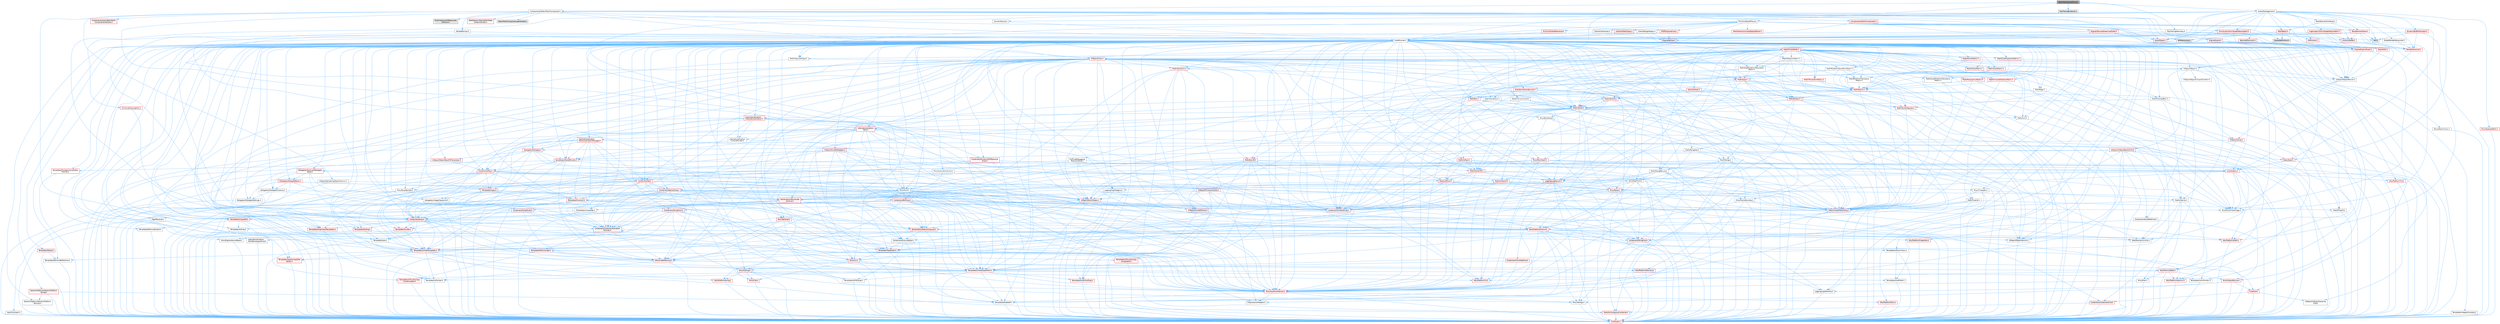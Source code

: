 digraph "StaticMeshSceneProxy.h"
{
 // INTERACTIVE_SVG=YES
 // LATEX_PDF_SIZE
  bgcolor="transparent";
  edge [fontname=Helvetica,fontsize=10,labelfontname=Helvetica,labelfontsize=10];
  node [fontname=Helvetica,fontsize=10,shape=box,height=0.2,width=0.4];
  Node1 [id="Node000001",label="StaticMeshSceneProxy.h",height=0.2,width=0.4,color="gray40", fillcolor="grey60", style="filled", fontcolor="black",tooltip=" "];
  Node1 -> Node2 [id="edge1_Node000001_Node000002",color="steelblue1",style="solid",tooltip=" "];
  Node2 [id="Node000002",label="Components/StaticMeshComponent.h",height=0.2,width=0.4,color="grey40", fillcolor="white", style="filled",URL="$da/daf/StaticMeshComponent_8h.html",tooltip=" "];
  Node2 -> Node3 [id="edge2_Node000002_Node000003",color="steelblue1",style="solid",tooltip=" "];
  Node3 [id="Node000003",label="CoreMinimal.h",height=0.2,width=0.4,color="grey40", fillcolor="white", style="filled",URL="$d7/d67/CoreMinimal_8h.html",tooltip=" "];
  Node3 -> Node4 [id="edge3_Node000003_Node000004",color="steelblue1",style="solid",tooltip=" "];
  Node4 [id="Node000004",label="CoreTypes.h",height=0.2,width=0.4,color="red", fillcolor="#FFF0F0", style="filled",URL="$dc/dec/CoreTypes_8h.html",tooltip=" "];
  Node3 -> Node18 [id="edge4_Node000003_Node000018",color="steelblue1",style="solid",tooltip=" "];
  Node18 [id="Node000018",label="CoreFwd.h",height=0.2,width=0.4,color="red", fillcolor="#FFF0F0", style="filled",URL="$d1/d1e/CoreFwd_8h.html",tooltip=" "];
  Node18 -> Node4 [id="edge5_Node000018_Node000004",color="steelblue1",style="solid",tooltip=" "];
  Node18 -> Node19 [id="edge6_Node000018_Node000019",color="steelblue1",style="solid",tooltip=" "];
  Node19 [id="Node000019",label="Containers/ContainersFwd.h",height=0.2,width=0.4,color="red", fillcolor="#FFF0F0", style="filled",URL="$d4/d0a/ContainersFwd_8h.html",tooltip=" "];
  Node19 -> Node4 [id="edge7_Node000019_Node000004",color="steelblue1",style="solid",tooltip=" "];
  Node19 -> Node20 [id="edge8_Node000019_Node000020",color="steelblue1",style="solid",tooltip=" "];
  Node20 [id="Node000020",label="Traits/IsContiguousContainer.h",height=0.2,width=0.4,color="red", fillcolor="#FFF0F0", style="filled",URL="$d5/d3c/IsContiguousContainer_8h.html",tooltip=" "];
  Node20 -> Node4 [id="edge9_Node000020_Node000004",color="steelblue1",style="solid",tooltip=" "];
  Node18 -> Node24 [id="edge10_Node000018_Node000024",color="steelblue1",style="solid",tooltip=" "];
  Node24 [id="Node000024",label="UObject/UObjectHierarchy\lFwd.h",height=0.2,width=0.4,color="grey40", fillcolor="white", style="filled",URL="$d3/d13/UObjectHierarchyFwd_8h.html",tooltip=" "];
  Node3 -> Node24 [id="edge11_Node000003_Node000024",color="steelblue1",style="solid",tooltip=" "];
  Node3 -> Node19 [id="edge12_Node000003_Node000019",color="steelblue1",style="solid",tooltip=" "];
  Node3 -> Node25 [id="edge13_Node000003_Node000025",color="steelblue1",style="solid",tooltip=" "];
  Node25 [id="Node000025",label="Misc/VarArgs.h",height=0.2,width=0.4,color="grey40", fillcolor="white", style="filled",URL="$d5/d6f/VarArgs_8h.html",tooltip=" "];
  Node25 -> Node4 [id="edge14_Node000025_Node000004",color="steelblue1",style="solid",tooltip=" "];
  Node3 -> Node26 [id="edge15_Node000003_Node000026",color="steelblue1",style="solid",tooltip=" "];
  Node26 [id="Node000026",label="Logging/LogVerbosity.h",height=0.2,width=0.4,color="grey40", fillcolor="white", style="filled",URL="$d2/d8f/LogVerbosity_8h.html",tooltip=" "];
  Node26 -> Node4 [id="edge16_Node000026_Node000004",color="steelblue1",style="solid",tooltip=" "];
  Node3 -> Node27 [id="edge17_Node000003_Node000027",color="steelblue1",style="solid",tooltip=" "];
  Node27 [id="Node000027",label="Misc/OutputDevice.h",height=0.2,width=0.4,color="red", fillcolor="#FFF0F0", style="filled",URL="$d7/d32/OutputDevice_8h.html",tooltip=" "];
  Node27 -> Node18 [id="edge18_Node000027_Node000018",color="steelblue1",style="solid",tooltip=" "];
  Node27 -> Node4 [id="edge19_Node000027_Node000004",color="steelblue1",style="solid",tooltip=" "];
  Node27 -> Node26 [id="edge20_Node000027_Node000026",color="steelblue1",style="solid",tooltip=" "];
  Node27 -> Node25 [id="edge21_Node000027_Node000025",color="steelblue1",style="solid",tooltip=" "];
  Node3 -> Node33 [id="edge22_Node000003_Node000033",color="steelblue1",style="solid",tooltip=" "];
  Node33 [id="Node000033",label="HAL/PlatformCrt.h",height=0.2,width=0.4,color="red", fillcolor="#FFF0F0", style="filled",URL="$d8/d75/PlatformCrt_8h.html",tooltip=" "];
  Node3 -> Node43 [id="edge23_Node000003_Node000043",color="steelblue1",style="solid",tooltip=" "];
  Node43 [id="Node000043",label="HAL/PlatformMisc.h",height=0.2,width=0.4,color="red", fillcolor="#FFF0F0", style="filled",URL="$d0/df5/PlatformMisc_8h.html",tooltip=" "];
  Node43 -> Node4 [id="edge24_Node000043_Node000004",color="steelblue1",style="solid",tooltip=" "];
  Node3 -> Node62 [id="edge25_Node000003_Node000062",color="steelblue1",style="solid",tooltip=" "];
  Node62 [id="Node000062",label="Misc/AssertionMacros.h",height=0.2,width=0.4,color="red", fillcolor="#FFF0F0", style="filled",URL="$d0/dfa/AssertionMacros_8h.html",tooltip=" "];
  Node62 -> Node4 [id="edge26_Node000062_Node000004",color="steelblue1",style="solid",tooltip=" "];
  Node62 -> Node43 [id="edge27_Node000062_Node000043",color="steelblue1",style="solid",tooltip=" "];
  Node62 -> Node9 [id="edge28_Node000062_Node000009",color="steelblue1",style="solid",tooltip=" "];
  Node9 [id="Node000009",label="PreprocessorHelpers.h",height=0.2,width=0.4,color="grey40", fillcolor="white", style="filled",URL="$db/ddb/PreprocessorHelpers_8h.html",tooltip=" "];
  Node62 -> Node63 [id="edge29_Node000062_Node000063",color="steelblue1",style="solid",tooltip=" "];
  Node63 [id="Node000063",label="Templates/EnableIf.h",height=0.2,width=0.4,color="grey40", fillcolor="white", style="filled",URL="$d7/d60/EnableIf_8h.html",tooltip=" "];
  Node63 -> Node4 [id="edge30_Node000063_Node000004",color="steelblue1",style="solid",tooltip=" "];
  Node62 -> Node25 [id="edge31_Node000062_Node000025",color="steelblue1",style="solid",tooltip=" "];
  Node3 -> Node71 [id="edge32_Node000003_Node000071",color="steelblue1",style="solid",tooltip=" "];
  Node71 [id="Node000071",label="Templates/IsPointer.h",height=0.2,width=0.4,color="grey40", fillcolor="white", style="filled",URL="$d7/d05/IsPointer_8h.html",tooltip=" "];
  Node71 -> Node4 [id="edge33_Node000071_Node000004",color="steelblue1",style="solid",tooltip=" "];
  Node3 -> Node72 [id="edge34_Node000003_Node000072",color="steelblue1",style="solid",tooltip=" "];
  Node72 [id="Node000072",label="HAL/PlatformMemory.h",height=0.2,width=0.4,color="red", fillcolor="#FFF0F0", style="filled",URL="$de/d68/PlatformMemory_8h.html",tooltip=" "];
  Node72 -> Node4 [id="edge35_Node000072_Node000004",color="steelblue1",style="solid",tooltip=" "];
  Node3 -> Node55 [id="edge36_Node000003_Node000055",color="steelblue1",style="solid",tooltip=" "];
  Node55 [id="Node000055",label="HAL/PlatformAtomics.h",height=0.2,width=0.4,color="red", fillcolor="#FFF0F0", style="filled",URL="$d3/d36/PlatformAtomics_8h.html",tooltip=" "];
  Node55 -> Node4 [id="edge37_Node000055_Node000004",color="steelblue1",style="solid",tooltip=" "];
  Node3 -> Node77 [id="edge38_Node000003_Node000077",color="steelblue1",style="solid",tooltip=" "];
  Node77 [id="Node000077",label="Misc/Exec.h",height=0.2,width=0.4,color="grey40", fillcolor="white", style="filled",URL="$de/ddb/Exec_8h.html",tooltip=" "];
  Node77 -> Node4 [id="edge39_Node000077_Node000004",color="steelblue1",style="solid",tooltip=" "];
  Node77 -> Node62 [id="edge40_Node000077_Node000062",color="steelblue1",style="solid",tooltip=" "];
  Node3 -> Node78 [id="edge41_Node000003_Node000078",color="steelblue1",style="solid",tooltip=" "];
  Node78 [id="Node000078",label="HAL/MemoryBase.h",height=0.2,width=0.4,color="red", fillcolor="#FFF0F0", style="filled",URL="$d6/d9f/MemoryBase_8h.html",tooltip=" "];
  Node78 -> Node4 [id="edge42_Node000078_Node000004",color="steelblue1",style="solid",tooltip=" "];
  Node78 -> Node55 [id="edge43_Node000078_Node000055",color="steelblue1",style="solid",tooltip=" "];
  Node78 -> Node33 [id="edge44_Node000078_Node000033",color="steelblue1",style="solid",tooltip=" "];
  Node78 -> Node77 [id="edge45_Node000078_Node000077",color="steelblue1",style="solid",tooltip=" "];
  Node78 -> Node27 [id="edge46_Node000078_Node000027",color="steelblue1",style="solid",tooltip=" "];
  Node3 -> Node88 [id="edge47_Node000003_Node000088",color="steelblue1",style="solid",tooltip=" "];
  Node88 [id="Node000088",label="HAL/UnrealMemory.h",height=0.2,width=0.4,color="red", fillcolor="#FFF0F0", style="filled",URL="$d9/d96/UnrealMemory_8h.html",tooltip=" "];
  Node88 -> Node4 [id="edge48_Node000088_Node000004",color="steelblue1",style="solid",tooltip=" "];
  Node88 -> Node78 [id="edge49_Node000088_Node000078",color="steelblue1",style="solid",tooltip=" "];
  Node88 -> Node72 [id="edge50_Node000088_Node000072",color="steelblue1",style="solid",tooltip=" "];
  Node88 -> Node71 [id="edge51_Node000088_Node000071",color="steelblue1",style="solid",tooltip=" "];
  Node3 -> Node90 [id="edge52_Node000003_Node000090",color="steelblue1",style="solid",tooltip=" "];
  Node90 [id="Node000090",label="Templates/IsArithmetic.h",height=0.2,width=0.4,color="grey40", fillcolor="white", style="filled",URL="$d2/d5d/IsArithmetic_8h.html",tooltip=" "];
  Node90 -> Node4 [id="edge53_Node000090_Node000004",color="steelblue1",style="solid",tooltip=" "];
  Node3 -> Node84 [id="edge54_Node000003_Node000084",color="steelblue1",style="solid",tooltip=" "];
  Node84 [id="Node000084",label="Templates/AndOrNot.h",height=0.2,width=0.4,color="grey40", fillcolor="white", style="filled",URL="$db/d0a/AndOrNot_8h.html",tooltip=" "];
  Node84 -> Node4 [id="edge55_Node000084_Node000004",color="steelblue1",style="solid",tooltip=" "];
  Node3 -> Node91 [id="edge56_Node000003_Node000091",color="steelblue1",style="solid",tooltip=" "];
  Node91 [id="Node000091",label="Templates/IsPODType.h",height=0.2,width=0.4,color="grey40", fillcolor="white", style="filled",URL="$d7/db1/IsPODType_8h.html",tooltip=" "];
  Node91 -> Node4 [id="edge57_Node000091_Node000004",color="steelblue1",style="solid",tooltip=" "];
  Node3 -> Node92 [id="edge58_Node000003_Node000092",color="steelblue1",style="solid",tooltip=" "];
  Node92 [id="Node000092",label="Templates/IsUECoreType.h",height=0.2,width=0.4,color="red", fillcolor="#FFF0F0", style="filled",URL="$d1/db8/IsUECoreType_8h.html",tooltip=" "];
  Node92 -> Node4 [id="edge59_Node000092_Node000004",color="steelblue1",style="solid",tooltip=" "];
  Node3 -> Node85 [id="edge60_Node000003_Node000085",color="steelblue1",style="solid",tooltip=" "];
  Node85 [id="Node000085",label="Templates/IsTriviallyCopy\lConstructible.h",height=0.2,width=0.4,color="red", fillcolor="#FFF0F0", style="filled",URL="$d3/d78/IsTriviallyCopyConstructible_8h.html",tooltip=" "];
  Node85 -> Node4 [id="edge61_Node000085_Node000004",color="steelblue1",style="solid",tooltip=" "];
  Node3 -> Node93 [id="edge62_Node000003_Node000093",color="steelblue1",style="solid",tooltip=" "];
  Node93 [id="Node000093",label="Templates/UnrealTypeTraits.h",height=0.2,width=0.4,color="red", fillcolor="#FFF0F0", style="filled",URL="$d2/d2d/UnrealTypeTraits_8h.html",tooltip=" "];
  Node93 -> Node4 [id="edge63_Node000093_Node000004",color="steelblue1",style="solid",tooltip=" "];
  Node93 -> Node71 [id="edge64_Node000093_Node000071",color="steelblue1",style="solid",tooltip=" "];
  Node93 -> Node62 [id="edge65_Node000093_Node000062",color="steelblue1",style="solid",tooltip=" "];
  Node93 -> Node84 [id="edge66_Node000093_Node000084",color="steelblue1",style="solid",tooltip=" "];
  Node93 -> Node63 [id="edge67_Node000093_Node000063",color="steelblue1",style="solid",tooltip=" "];
  Node93 -> Node90 [id="edge68_Node000093_Node000090",color="steelblue1",style="solid",tooltip=" "];
  Node93 -> Node91 [id="edge69_Node000093_Node000091",color="steelblue1",style="solid",tooltip=" "];
  Node93 -> Node92 [id="edge70_Node000093_Node000092",color="steelblue1",style="solid",tooltip=" "];
  Node93 -> Node85 [id="edge71_Node000093_Node000085",color="steelblue1",style="solid",tooltip=" "];
  Node3 -> Node63 [id="edge72_Node000003_Node000063",color="steelblue1",style="solid",tooltip=" "];
  Node3 -> Node95 [id="edge73_Node000003_Node000095",color="steelblue1",style="solid",tooltip=" "];
  Node95 [id="Node000095",label="Templates/RemoveReference.h",height=0.2,width=0.4,color="grey40", fillcolor="white", style="filled",URL="$da/dbe/RemoveReference_8h.html",tooltip=" "];
  Node95 -> Node4 [id="edge74_Node000095_Node000004",color="steelblue1",style="solid",tooltip=" "];
  Node3 -> Node96 [id="edge75_Node000003_Node000096",color="steelblue1",style="solid",tooltip=" "];
  Node96 [id="Node000096",label="Templates/IntegralConstant.h",height=0.2,width=0.4,color="grey40", fillcolor="white", style="filled",URL="$db/d1b/IntegralConstant_8h.html",tooltip=" "];
  Node96 -> Node4 [id="edge76_Node000096_Node000004",color="steelblue1",style="solid",tooltip=" "];
  Node3 -> Node97 [id="edge77_Node000003_Node000097",color="steelblue1",style="solid",tooltip=" "];
  Node97 [id="Node000097",label="Templates/IsClass.h",height=0.2,width=0.4,color="grey40", fillcolor="white", style="filled",URL="$db/dcb/IsClass_8h.html",tooltip=" "];
  Node97 -> Node4 [id="edge78_Node000097_Node000004",color="steelblue1",style="solid",tooltip=" "];
  Node3 -> Node98 [id="edge79_Node000003_Node000098",color="steelblue1",style="solid",tooltip=" "];
  Node98 [id="Node000098",label="Templates/TypeCompatible\lBytes.h",height=0.2,width=0.4,color="red", fillcolor="#FFF0F0", style="filled",URL="$df/d0a/TypeCompatibleBytes_8h.html",tooltip=" "];
  Node98 -> Node4 [id="edge80_Node000098_Node000004",color="steelblue1",style="solid",tooltip=" "];
  Node3 -> Node20 [id="edge81_Node000003_Node000020",color="steelblue1",style="solid",tooltip=" "];
  Node3 -> Node99 [id="edge82_Node000003_Node000099",color="steelblue1",style="solid",tooltip=" "];
  Node99 [id="Node000099",label="Templates/UnrealTemplate.h",height=0.2,width=0.4,color="red", fillcolor="#FFF0F0", style="filled",URL="$d4/d24/UnrealTemplate_8h.html",tooltip=" "];
  Node99 -> Node4 [id="edge83_Node000099_Node000004",color="steelblue1",style="solid",tooltip=" "];
  Node99 -> Node71 [id="edge84_Node000099_Node000071",color="steelblue1",style="solid",tooltip=" "];
  Node99 -> Node88 [id="edge85_Node000099_Node000088",color="steelblue1",style="solid",tooltip=" "];
  Node99 -> Node93 [id="edge86_Node000099_Node000093",color="steelblue1",style="solid",tooltip=" "];
  Node99 -> Node95 [id="edge87_Node000099_Node000095",color="steelblue1",style="solid",tooltip=" "];
  Node99 -> Node98 [id="edge88_Node000099_Node000098",color="steelblue1",style="solid",tooltip=" "];
  Node99 -> Node20 [id="edge89_Node000099_Node000020",color="steelblue1",style="solid",tooltip=" "];
  Node3 -> Node48 [id="edge90_Node000003_Node000048",color="steelblue1",style="solid",tooltip=" "];
  Node48 [id="Node000048",label="Math/NumericLimits.h",height=0.2,width=0.4,color="grey40", fillcolor="white", style="filled",URL="$df/d1b/NumericLimits_8h.html",tooltip=" "];
  Node48 -> Node4 [id="edge91_Node000048_Node000004",color="steelblue1",style="solid",tooltip=" "];
  Node3 -> Node103 [id="edge92_Node000003_Node000103",color="steelblue1",style="solid",tooltip=" "];
  Node103 [id="Node000103",label="HAL/PlatformMath.h",height=0.2,width=0.4,color="red", fillcolor="#FFF0F0", style="filled",URL="$dc/d53/PlatformMath_8h.html",tooltip=" "];
  Node103 -> Node4 [id="edge93_Node000103_Node000004",color="steelblue1",style="solid",tooltip=" "];
  Node3 -> Node86 [id="edge94_Node000003_Node000086",color="steelblue1",style="solid",tooltip=" "];
  Node86 [id="Node000086",label="Templates/IsTriviallyCopy\lAssignable.h",height=0.2,width=0.4,color="red", fillcolor="#FFF0F0", style="filled",URL="$d2/df2/IsTriviallyCopyAssignable_8h.html",tooltip=" "];
  Node86 -> Node4 [id="edge95_Node000086_Node000004",color="steelblue1",style="solid",tooltip=" "];
  Node3 -> Node111 [id="edge96_Node000003_Node000111",color="steelblue1",style="solid",tooltip=" "];
  Node111 [id="Node000111",label="Templates/MemoryOps.h",height=0.2,width=0.4,color="red", fillcolor="#FFF0F0", style="filled",URL="$db/dea/MemoryOps_8h.html",tooltip=" "];
  Node111 -> Node4 [id="edge97_Node000111_Node000004",color="steelblue1",style="solid",tooltip=" "];
  Node111 -> Node88 [id="edge98_Node000111_Node000088",color="steelblue1",style="solid",tooltip=" "];
  Node111 -> Node86 [id="edge99_Node000111_Node000086",color="steelblue1",style="solid",tooltip=" "];
  Node111 -> Node85 [id="edge100_Node000111_Node000085",color="steelblue1",style="solid",tooltip=" "];
  Node111 -> Node93 [id="edge101_Node000111_Node000093",color="steelblue1",style="solid",tooltip=" "];
  Node3 -> Node112 [id="edge102_Node000003_Node000112",color="steelblue1",style="solid",tooltip=" "];
  Node112 [id="Node000112",label="Containers/ContainerAllocation\lPolicies.h",height=0.2,width=0.4,color="red", fillcolor="#FFF0F0", style="filled",URL="$d7/dff/ContainerAllocationPolicies_8h.html",tooltip=" "];
  Node112 -> Node4 [id="edge103_Node000112_Node000004",color="steelblue1",style="solid",tooltip=" "];
  Node112 -> Node112 [id="edge104_Node000112_Node000112",color="steelblue1",style="solid",tooltip=" "];
  Node112 -> Node103 [id="edge105_Node000112_Node000103",color="steelblue1",style="solid",tooltip=" "];
  Node112 -> Node88 [id="edge106_Node000112_Node000088",color="steelblue1",style="solid",tooltip=" "];
  Node112 -> Node48 [id="edge107_Node000112_Node000048",color="steelblue1",style="solid",tooltip=" "];
  Node112 -> Node62 [id="edge108_Node000112_Node000062",color="steelblue1",style="solid",tooltip=" "];
  Node112 -> Node111 [id="edge109_Node000112_Node000111",color="steelblue1",style="solid",tooltip=" "];
  Node112 -> Node98 [id="edge110_Node000112_Node000098",color="steelblue1",style="solid",tooltip=" "];
  Node3 -> Node115 [id="edge111_Node000003_Node000115",color="steelblue1",style="solid",tooltip=" "];
  Node115 [id="Node000115",label="Templates/IsEnumClass.h",height=0.2,width=0.4,color="grey40", fillcolor="white", style="filled",URL="$d7/d15/IsEnumClass_8h.html",tooltip=" "];
  Node115 -> Node4 [id="edge112_Node000115_Node000004",color="steelblue1",style="solid",tooltip=" "];
  Node115 -> Node84 [id="edge113_Node000115_Node000084",color="steelblue1",style="solid",tooltip=" "];
  Node3 -> Node116 [id="edge114_Node000003_Node000116",color="steelblue1",style="solid",tooltip=" "];
  Node116 [id="Node000116",label="HAL/PlatformProperties.h",height=0.2,width=0.4,color="red", fillcolor="#FFF0F0", style="filled",URL="$d9/db0/PlatformProperties_8h.html",tooltip=" "];
  Node116 -> Node4 [id="edge115_Node000116_Node000004",color="steelblue1",style="solid",tooltip=" "];
  Node3 -> Node119 [id="edge116_Node000003_Node000119",color="steelblue1",style="solid",tooltip=" "];
  Node119 [id="Node000119",label="Misc/EngineVersionBase.h",height=0.2,width=0.4,color="grey40", fillcolor="white", style="filled",URL="$d5/d2b/EngineVersionBase_8h.html",tooltip=" "];
  Node119 -> Node4 [id="edge117_Node000119_Node000004",color="steelblue1",style="solid",tooltip=" "];
  Node3 -> Node120 [id="edge118_Node000003_Node000120",color="steelblue1",style="solid",tooltip=" "];
  Node120 [id="Node000120",label="Internationalization\l/TextNamespaceFwd.h",height=0.2,width=0.4,color="grey40", fillcolor="white", style="filled",URL="$d8/d97/TextNamespaceFwd_8h.html",tooltip=" "];
  Node120 -> Node4 [id="edge119_Node000120_Node000004",color="steelblue1",style="solid",tooltip=" "];
  Node3 -> Node121 [id="edge120_Node000003_Node000121",color="steelblue1",style="solid",tooltip=" "];
  Node121 [id="Node000121",label="Serialization/Archive.h",height=0.2,width=0.4,color="red", fillcolor="#FFF0F0", style="filled",URL="$d7/d3b/Archive_8h.html",tooltip=" "];
  Node121 -> Node18 [id="edge121_Node000121_Node000018",color="steelblue1",style="solid",tooltip=" "];
  Node121 -> Node4 [id="edge122_Node000121_Node000004",color="steelblue1",style="solid",tooltip=" "];
  Node121 -> Node116 [id="edge123_Node000121_Node000116",color="steelblue1",style="solid",tooltip=" "];
  Node121 -> Node120 [id="edge124_Node000121_Node000120",color="steelblue1",style="solid",tooltip=" "];
  Node121 -> Node62 [id="edge125_Node000121_Node000062",color="steelblue1",style="solid",tooltip=" "];
  Node121 -> Node119 [id="edge126_Node000121_Node000119",color="steelblue1",style="solid",tooltip=" "];
  Node121 -> Node25 [id="edge127_Node000121_Node000025",color="steelblue1",style="solid",tooltip=" "];
  Node121 -> Node63 [id="edge128_Node000121_Node000063",color="steelblue1",style="solid",tooltip=" "];
  Node121 -> Node115 [id="edge129_Node000121_Node000115",color="steelblue1",style="solid",tooltip=" "];
  Node121 -> Node99 [id="edge130_Node000121_Node000099",color="steelblue1",style="solid",tooltip=" "];
  Node121 -> Node124 [id="edge131_Node000121_Node000124",color="steelblue1",style="solid",tooltip=" "];
  Node124 [id="Node000124",label="UObject/ObjectVersion.h",height=0.2,width=0.4,color="grey40", fillcolor="white", style="filled",URL="$da/d63/ObjectVersion_8h.html",tooltip=" "];
  Node124 -> Node4 [id="edge132_Node000124_Node000004",color="steelblue1",style="solid",tooltip=" "];
  Node3 -> Node125 [id="edge133_Node000003_Node000125",color="steelblue1",style="solid",tooltip=" "];
  Node125 [id="Node000125",label="Templates/Less.h",height=0.2,width=0.4,color="grey40", fillcolor="white", style="filled",URL="$de/dc8/Less_8h.html",tooltip=" "];
  Node125 -> Node4 [id="edge134_Node000125_Node000004",color="steelblue1",style="solid",tooltip=" "];
  Node125 -> Node99 [id="edge135_Node000125_Node000099",color="steelblue1",style="solid",tooltip=" "];
  Node3 -> Node126 [id="edge136_Node000003_Node000126",color="steelblue1",style="solid",tooltip=" "];
  Node126 [id="Node000126",label="Templates/Sorting.h",height=0.2,width=0.4,color="red", fillcolor="#FFF0F0", style="filled",URL="$d3/d9e/Sorting_8h.html",tooltip=" "];
  Node126 -> Node4 [id="edge137_Node000126_Node000004",color="steelblue1",style="solid",tooltip=" "];
  Node126 -> Node103 [id="edge138_Node000126_Node000103",color="steelblue1",style="solid",tooltip=" "];
  Node126 -> Node125 [id="edge139_Node000126_Node000125",color="steelblue1",style="solid",tooltip=" "];
  Node3 -> Node137 [id="edge140_Node000003_Node000137",color="steelblue1",style="solid",tooltip=" "];
  Node137 [id="Node000137",label="Misc/Char.h",height=0.2,width=0.4,color="red", fillcolor="#FFF0F0", style="filled",URL="$d0/d58/Char_8h.html",tooltip=" "];
  Node137 -> Node4 [id="edge141_Node000137_Node000004",color="steelblue1",style="solid",tooltip=" "];
  Node3 -> Node140 [id="edge142_Node000003_Node000140",color="steelblue1",style="solid",tooltip=" "];
  Node140 [id="Node000140",label="GenericPlatform/GenericPlatform\lStricmp.h",height=0.2,width=0.4,color="grey40", fillcolor="white", style="filled",URL="$d2/d86/GenericPlatformStricmp_8h.html",tooltip=" "];
  Node140 -> Node4 [id="edge143_Node000140_Node000004",color="steelblue1",style="solid",tooltip=" "];
  Node3 -> Node141 [id="edge144_Node000003_Node000141",color="steelblue1",style="solid",tooltip=" "];
  Node141 [id="Node000141",label="GenericPlatform/GenericPlatform\lString.h",height=0.2,width=0.4,color="red", fillcolor="#FFF0F0", style="filled",URL="$dd/d20/GenericPlatformString_8h.html",tooltip=" "];
  Node141 -> Node4 [id="edge145_Node000141_Node000004",color="steelblue1",style="solid",tooltip=" "];
  Node141 -> Node140 [id="edge146_Node000141_Node000140",color="steelblue1",style="solid",tooltip=" "];
  Node141 -> Node63 [id="edge147_Node000141_Node000063",color="steelblue1",style="solid",tooltip=" "];
  Node3 -> Node74 [id="edge148_Node000003_Node000074",color="steelblue1",style="solid",tooltip=" "];
  Node74 [id="Node000074",label="HAL/PlatformString.h",height=0.2,width=0.4,color="red", fillcolor="#FFF0F0", style="filled",URL="$db/db5/PlatformString_8h.html",tooltip=" "];
  Node74 -> Node4 [id="edge149_Node000074_Node000004",color="steelblue1",style="solid",tooltip=" "];
  Node3 -> Node144 [id="edge150_Node000003_Node000144",color="steelblue1",style="solid",tooltip=" "];
  Node144 [id="Node000144",label="Misc/CString.h",height=0.2,width=0.4,color="red", fillcolor="#FFF0F0", style="filled",URL="$d2/d49/CString_8h.html",tooltip=" "];
  Node144 -> Node4 [id="edge151_Node000144_Node000004",color="steelblue1",style="solid",tooltip=" "];
  Node144 -> Node33 [id="edge152_Node000144_Node000033",color="steelblue1",style="solid",tooltip=" "];
  Node144 -> Node74 [id="edge153_Node000144_Node000074",color="steelblue1",style="solid",tooltip=" "];
  Node144 -> Node62 [id="edge154_Node000144_Node000062",color="steelblue1",style="solid",tooltip=" "];
  Node144 -> Node137 [id="edge155_Node000144_Node000137",color="steelblue1",style="solid",tooltip=" "];
  Node144 -> Node25 [id="edge156_Node000144_Node000025",color="steelblue1",style="solid",tooltip=" "];
  Node3 -> Node145 [id="edge157_Node000003_Node000145",color="steelblue1",style="solid",tooltip=" "];
  Node145 [id="Node000145",label="Misc/Crc.h",height=0.2,width=0.4,color="red", fillcolor="#FFF0F0", style="filled",URL="$d4/dd2/Crc_8h.html",tooltip=" "];
  Node145 -> Node4 [id="edge158_Node000145_Node000004",color="steelblue1",style="solid",tooltip=" "];
  Node145 -> Node74 [id="edge159_Node000145_Node000074",color="steelblue1",style="solid",tooltip=" "];
  Node145 -> Node62 [id="edge160_Node000145_Node000062",color="steelblue1",style="solid",tooltip=" "];
  Node145 -> Node144 [id="edge161_Node000145_Node000144",color="steelblue1",style="solid",tooltip=" "];
  Node145 -> Node137 [id="edge162_Node000145_Node000137",color="steelblue1",style="solid",tooltip=" "];
  Node145 -> Node93 [id="edge163_Node000145_Node000093",color="steelblue1",style="solid",tooltip=" "];
  Node3 -> Node136 [id="edge164_Node000003_Node000136",color="steelblue1",style="solid",tooltip=" "];
  Node136 [id="Node000136",label="Math/UnrealMathUtility.h",height=0.2,width=0.4,color="red", fillcolor="#FFF0F0", style="filled",URL="$db/db8/UnrealMathUtility_8h.html",tooltip=" "];
  Node136 -> Node4 [id="edge165_Node000136_Node000004",color="steelblue1",style="solid",tooltip=" "];
  Node136 -> Node62 [id="edge166_Node000136_Node000062",color="steelblue1",style="solid",tooltip=" "];
  Node136 -> Node103 [id="edge167_Node000136_Node000103",color="steelblue1",style="solid",tooltip=" "];
  Node3 -> Node146 [id="edge168_Node000003_Node000146",color="steelblue1",style="solid",tooltip=" "];
  Node146 [id="Node000146",label="Containers/UnrealString.h",height=0.2,width=0.4,color="red", fillcolor="#FFF0F0", style="filled",URL="$d5/dba/UnrealString_8h.html",tooltip=" "];
  Node3 -> Node150 [id="edge169_Node000003_Node000150",color="steelblue1",style="solid",tooltip=" "];
  Node150 [id="Node000150",label="Containers/Array.h",height=0.2,width=0.4,color="red", fillcolor="#FFF0F0", style="filled",URL="$df/dd0/Array_8h.html",tooltip=" "];
  Node150 -> Node4 [id="edge170_Node000150_Node000004",color="steelblue1",style="solid",tooltip=" "];
  Node150 -> Node62 [id="edge171_Node000150_Node000062",color="steelblue1",style="solid",tooltip=" "];
  Node150 -> Node88 [id="edge172_Node000150_Node000088",color="steelblue1",style="solid",tooltip=" "];
  Node150 -> Node93 [id="edge173_Node000150_Node000093",color="steelblue1",style="solid",tooltip=" "];
  Node150 -> Node99 [id="edge174_Node000150_Node000099",color="steelblue1",style="solid",tooltip=" "];
  Node150 -> Node112 [id="edge175_Node000150_Node000112",color="steelblue1",style="solid",tooltip=" "];
  Node150 -> Node121 [id="edge176_Node000150_Node000121",color="steelblue1",style="solid",tooltip=" "];
  Node150 -> Node129 [id="edge177_Node000150_Node000129",color="steelblue1",style="solid",tooltip=" "];
  Node129 [id="Node000129",label="Templates/Invoke.h",height=0.2,width=0.4,color="red", fillcolor="#FFF0F0", style="filled",URL="$d7/deb/Invoke_8h.html",tooltip=" "];
  Node129 -> Node4 [id="edge178_Node000129_Node000004",color="steelblue1",style="solid",tooltip=" "];
  Node129 -> Node99 [id="edge179_Node000129_Node000099",color="steelblue1",style="solid",tooltip=" "];
  Node150 -> Node125 [id="edge180_Node000150_Node000125",color="steelblue1",style="solid",tooltip=" "];
  Node150 -> Node126 [id="edge181_Node000150_Node000126",color="steelblue1",style="solid",tooltip=" "];
  Node150 -> Node173 [id="edge182_Node000150_Node000173",color="steelblue1",style="solid",tooltip=" "];
  Node173 [id="Node000173",label="Templates/AlignmentTemplates.h",height=0.2,width=0.4,color="red", fillcolor="#FFF0F0", style="filled",URL="$dd/d32/AlignmentTemplates_8h.html",tooltip=" "];
  Node173 -> Node4 [id="edge183_Node000173_Node000004",color="steelblue1",style="solid",tooltip=" "];
  Node173 -> Node71 [id="edge184_Node000173_Node000071",color="steelblue1",style="solid",tooltip=" "];
  Node3 -> Node174 [id="edge185_Node000003_Node000174",color="steelblue1",style="solid",tooltip=" "];
  Node174 [id="Node000174",label="Misc/FrameNumber.h",height=0.2,width=0.4,color="grey40", fillcolor="white", style="filled",URL="$dd/dbd/FrameNumber_8h.html",tooltip=" "];
  Node174 -> Node4 [id="edge186_Node000174_Node000004",color="steelblue1",style="solid",tooltip=" "];
  Node174 -> Node48 [id="edge187_Node000174_Node000048",color="steelblue1",style="solid",tooltip=" "];
  Node174 -> Node136 [id="edge188_Node000174_Node000136",color="steelblue1",style="solid",tooltip=" "];
  Node174 -> Node63 [id="edge189_Node000174_Node000063",color="steelblue1",style="solid",tooltip=" "];
  Node174 -> Node93 [id="edge190_Node000174_Node000093",color="steelblue1",style="solid",tooltip=" "];
  Node3 -> Node175 [id="edge191_Node000003_Node000175",color="steelblue1",style="solid",tooltip=" "];
  Node175 [id="Node000175",label="Misc/Timespan.h",height=0.2,width=0.4,color="grey40", fillcolor="white", style="filled",URL="$da/dd9/Timespan_8h.html",tooltip=" "];
  Node175 -> Node4 [id="edge192_Node000175_Node000004",color="steelblue1",style="solid",tooltip=" "];
  Node175 -> Node176 [id="edge193_Node000175_Node000176",color="steelblue1",style="solid",tooltip=" "];
  Node176 [id="Node000176",label="Math/Interval.h",height=0.2,width=0.4,color="grey40", fillcolor="white", style="filled",URL="$d1/d55/Interval_8h.html",tooltip=" "];
  Node176 -> Node4 [id="edge194_Node000176_Node000004",color="steelblue1",style="solid",tooltip=" "];
  Node176 -> Node90 [id="edge195_Node000176_Node000090",color="steelblue1",style="solid",tooltip=" "];
  Node176 -> Node93 [id="edge196_Node000176_Node000093",color="steelblue1",style="solid",tooltip=" "];
  Node176 -> Node48 [id="edge197_Node000176_Node000048",color="steelblue1",style="solid",tooltip=" "];
  Node176 -> Node136 [id="edge198_Node000176_Node000136",color="steelblue1",style="solid",tooltip=" "];
  Node175 -> Node136 [id="edge199_Node000175_Node000136",color="steelblue1",style="solid",tooltip=" "];
  Node175 -> Node62 [id="edge200_Node000175_Node000062",color="steelblue1",style="solid",tooltip=" "];
  Node3 -> Node177 [id="edge201_Node000003_Node000177",color="steelblue1",style="solid",tooltip=" "];
  Node177 [id="Node000177",label="Containers/StringConv.h",height=0.2,width=0.4,color="red", fillcolor="#FFF0F0", style="filled",URL="$d3/ddf/StringConv_8h.html",tooltip=" "];
  Node177 -> Node4 [id="edge202_Node000177_Node000004",color="steelblue1",style="solid",tooltip=" "];
  Node177 -> Node62 [id="edge203_Node000177_Node000062",color="steelblue1",style="solid",tooltip=" "];
  Node177 -> Node112 [id="edge204_Node000177_Node000112",color="steelblue1",style="solid",tooltip=" "];
  Node177 -> Node150 [id="edge205_Node000177_Node000150",color="steelblue1",style="solid",tooltip=" "];
  Node177 -> Node144 [id="edge206_Node000177_Node000144",color="steelblue1",style="solid",tooltip=" "];
  Node177 -> Node178 [id="edge207_Node000177_Node000178",color="steelblue1",style="solid",tooltip=" "];
  Node178 [id="Node000178",label="Templates/IsArray.h",height=0.2,width=0.4,color="grey40", fillcolor="white", style="filled",URL="$d8/d8d/IsArray_8h.html",tooltip=" "];
  Node178 -> Node4 [id="edge208_Node000178_Node000004",color="steelblue1",style="solid",tooltip=" "];
  Node177 -> Node99 [id="edge209_Node000177_Node000099",color="steelblue1",style="solid",tooltip=" "];
  Node177 -> Node93 [id="edge210_Node000177_Node000093",color="steelblue1",style="solid",tooltip=" "];
  Node177 -> Node20 [id="edge211_Node000177_Node000020",color="steelblue1",style="solid",tooltip=" "];
  Node3 -> Node179 [id="edge212_Node000003_Node000179",color="steelblue1",style="solid",tooltip=" "];
  Node179 [id="Node000179",label="UObject/UnrealNames.h",height=0.2,width=0.4,color="red", fillcolor="#FFF0F0", style="filled",URL="$d8/db1/UnrealNames_8h.html",tooltip=" "];
  Node179 -> Node4 [id="edge213_Node000179_Node000004",color="steelblue1",style="solid",tooltip=" "];
  Node3 -> Node181 [id="edge214_Node000003_Node000181",color="steelblue1",style="solid",tooltip=" "];
  Node181 [id="Node000181",label="UObject/NameTypes.h",height=0.2,width=0.4,color="red", fillcolor="#FFF0F0", style="filled",URL="$d6/d35/NameTypes_8h.html",tooltip=" "];
  Node181 -> Node4 [id="edge215_Node000181_Node000004",color="steelblue1",style="solid",tooltip=" "];
  Node181 -> Node62 [id="edge216_Node000181_Node000062",color="steelblue1",style="solid",tooltip=" "];
  Node181 -> Node88 [id="edge217_Node000181_Node000088",color="steelblue1",style="solid",tooltip=" "];
  Node181 -> Node93 [id="edge218_Node000181_Node000093",color="steelblue1",style="solid",tooltip=" "];
  Node181 -> Node99 [id="edge219_Node000181_Node000099",color="steelblue1",style="solid",tooltip=" "];
  Node181 -> Node146 [id="edge220_Node000181_Node000146",color="steelblue1",style="solid",tooltip=" "];
  Node181 -> Node177 [id="edge221_Node000181_Node000177",color="steelblue1",style="solid",tooltip=" "];
  Node181 -> Node45 [id="edge222_Node000181_Node000045",color="steelblue1",style="solid",tooltip=" "];
  Node45 [id="Node000045",label="Containers/StringFwd.h",height=0.2,width=0.4,color="red", fillcolor="#FFF0F0", style="filled",URL="$df/d37/StringFwd_8h.html",tooltip=" "];
  Node45 -> Node4 [id="edge223_Node000045_Node000004",color="steelblue1",style="solid",tooltip=" "];
  Node45 -> Node20 [id="edge224_Node000045_Node000020",color="steelblue1",style="solid",tooltip=" "];
  Node181 -> Node179 [id="edge225_Node000181_Node000179",color="steelblue1",style="solid",tooltip=" "];
  Node181 -> Node158 [id="edge226_Node000181_Node000158",color="steelblue1",style="solid",tooltip=" "];
  Node158 [id="Node000158",label="Serialization/MemoryLayout.h",height=0.2,width=0.4,color="red", fillcolor="#FFF0F0", style="filled",URL="$d7/d66/MemoryLayout_8h.html",tooltip=" "];
  Node158 -> Node161 [id="edge227_Node000158_Node000161",color="steelblue1",style="solid",tooltip=" "];
  Node161 [id="Node000161",label="Containers/EnumAsByte.h",height=0.2,width=0.4,color="grey40", fillcolor="white", style="filled",URL="$d6/d9a/EnumAsByte_8h.html",tooltip=" "];
  Node161 -> Node4 [id="edge228_Node000161_Node000004",color="steelblue1",style="solid",tooltip=" "];
  Node161 -> Node91 [id="edge229_Node000161_Node000091",color="steelblue1",style="solid",tooltip=" "];
  Node161 -> Node162 [id="edge230_Node000161_Node000162",color="steelblue1",style="solid",tooltip=" "];
  Node162 [id="Node000162",label="Templates/TypeHash.h",height=0.2,width=0.4,color="red", fillcolor="#FFF0F0", style="filled",URL="$d1/d62/TypeHash_8h.html",tooltip=" "];
  Node162 -> Node4 [id="edge231_Node000162_Node000004",color="steelblue1",style="solid",tooltip=" "];
  Node162 -> Node145 [id="edge232_Node000162_Node000145",color="steelblue1",style="solid",tooltip=" "];
  Node158 -> Node45 [id="edge233_Node000158_Node000045",color="steelblue1",style="solid",tooltip=" "];
  Node158 -> Node88 [id="edge234_Node000158_Node000088",color="steelblue1",style="solid",tooltip=" "];
  Node158 -> Node63 [id="edge235_Node000158_Node000063",color="steelblue1",style="solid",tooltip=" "];
  Node158 -> Node99 [id="edge236_Node000158_Node000099",color="steelblue1",style="solid",tooltip=" "];
  Node3 -> Node189 [id="edge237_Node000003_Node000189",color="steelblue1",style="solid",tooltip=" "];
  Node189 [id="Node000189",label="Misc/Parse.h",height=0.2,width=0.4,color="red", fillcolor="#FFF0F0", style="filled",URL="$dc/d71/Parse_8h.html",tooltip=" "];
  Node189 -> Node45 [id="edge238_Node000189_Node000045",color="steelblue1",style="solid",tooltip=" "];
  Node189 -> Node146 [id="edge239_Node000189_Node000146",color="steelblue1",style="solid",tooltip=" "];
  Node189 -> Node4 [id="edge240_Node000189_Node000004",color="steelblue1",style="solid",tooltip=" "];
  Node189 -> Node33 [id="edge241_Node000189_Node000033",color="steelblue1",style="solid",tooltip=" "];
  Node189 -> Node50 [id="edge242_Node000189_Node000050",color="steelblue1",style="solid",tooltip=" "];
  Node50 [id="Node000050",label="Misc/EnumClassFlags.h",height=0.2,width=0.4,color="grey40", fillcolor="white", style="filled",URL="$d8/de7/EnumClassFlags_8h.html",tooltip=" "];
  Node189 -> Node190 [id="edge243_Node000189_Node000190",color="steelblue1",style="solid",tooltip=" "];
  Node190 [id="Node000190",label="Templates/Function.h",height=0.2,width=0.4,color="red", fillcolor="#FFF0F0", style="filled",URL="$df/df5/Function_8h.html",tooltip=" "];
  Node190 -> Node4 [id="edge244_Node000190_Node000004",color="steelblue1",style="solid",tooltip=" "];
  Node190 -> Node62 [id="edge245_Node000190_Node000062",color="steelblue1",style="solid",tooltip=" "];
  Node190 -> Node88 [id="edge246_Node000190_Node000088",color="steelblue1",style="solid",tooltip=" "];
  Node190 -> Node93 [id="edge247_Node000190_Node000093",color="steelblue1",style="solid",tooltip=" "];
  Node190 -> Node129 [id="edge248_Node000190_Node000129",color="steelblue1",style="solid",tooltip=" "];
  Node190 -> Node99 [id="edge249_Node000190_Node000099",color="steelblue1",style="solid",tooltip=" "];
  Node190 -> Node136 [id="edge250_Node000190_Node000136",color="steelblue1",style="solid",tooltip=" "];
  Node3 -> Node173 [id="edge251_Node000003_Node000173",color="steelblue1",style="solid",tooltip=" "];
  Node3 -> Node192 [id="edge252_Node000003_Node000192",color="steelblue1",style="solid",tooltip=" "];
  Node192 [id="Node000192",label="Misc/StructBuilder.h",height=0.2,width=0.4,color="grey40", fillcolor="white", style="filled",URL="$d9/db3/StructBuilder_8h.html",tooltip=" "];
  Node192 -> Node4 [id="edge253_Node000192_Node000004",color="steelblue1",style="solid",tooltip=" "];
  Node192 -> Node136 [id="edge254_Node000192_Node000136",color="steelblue1",style="solid",tooltip=" "];
  Node192 -> Node173 [id="edge255_Node000192_Node000173",color="steelblue1",style="solid",tooltip=" "];
  Node3 -> Node105 [id="edge256_Node000003_Node000105",color="steelblue1",style="solid",tooltip=" "];
  Node105 [id="Node000105",label="Templates/Decay.h",height=0.2,width=0.4,color="red", fillcolor="#FFF0F0", style="filled",URL="$dd/d0f/Decay_8h.html",tooltip=" "];
  Node105 -> Node4 [id="edge257_Node000105_Node000004",color="steelblue1",style="solid",tooltip=" "];
  Node105 -> Node95 [id="edge258_Node000105_Node000095",color="steelblue1",style="solid",tooltip=" "];
  Node3 -> Node193 [id="edge259_Node000003_Node000193",color="steelblue1",style="solid",tooltip=" "];
  Node193 [id="Node000193",label="Templates/PointerIsConvertible\lFromTo.h",height=0.2,width=0.4,color="red", fillcolor="#FFF0F0", style="filled",URL="$d6/d65/PointerIsConvertibleFromTo_8h.html",tooltip=" "];
  Node193 -> Node4 [id="edge260_Node000193_Node000004",color="steelblue1",style="solid",tooltip=" "];
  Node3 -> Node129 [id="edge261_Node000003_Node000129",color="steelblue1",style="solid",tooltip=" "];
  Node3 -> Node190 [id="edge262_Node000003_Node000190",color="steelblue1",style="solid",tooltip=" "];
  Node3 -> Node162 [id="edge263_Node000003_Node000162",color="steelblue1",style="solid",tooltip=" "];
  Node3 -> Node194 [id="edge264_Node000003_Node000194",color="steelblue1",style="solid",tooltip=" "];
  Node194 [id="Node000194",label="Containers/ScriptArray.h",height=0.2,width=0.4,color="red", fillcolor="#FFF0F0", style="filled",URL="$dc/daf/ScriptArray_8h.html",tooltip=" "];
  Node194 -> Node4 [id="edge265_Node000194_Node000004",color="steelblue1",style="solid",tooltip=" "];
  Node194 -> Node62 [id="edge266_Node000194_Node000062",color="steelblue1",style="solid",tooltip=" "];
  Node194 -> Node88 [id="edge267_Node000194_Node000088",color="steelblue1",style="solid",tooltip=" "];
  Node194 -> Node112 [id="edge268_Node000194_Node000112",color="steelblue1",style="solid",tooltip=" "];
  Node194 -> Node150 [id="edge269_Node000194_Node000150",color="steelblue1",style="solid",tooltip=" "];
  Node3 -> Node195 [id="edge270_Node000003_Node000195",color="steelblue1",style="solid",tooltip=" "];
  Node195 [id="Node000195",label="Containers/BitArray.h",height=0.2,width=0.4,color="red", fillcolor="#FFF0F0", style="filled",URL="$d1/de4/BitArray_8h.html",tooltip=" "];
  Node195 -> Node112 [id="edge271_Node000195_Node000112",color="steelblue1",style="solid",tooltip=" "];
  Node195 -> Node4 [id="edge272_Node000195_Node000004",color="steelblue1",style="solid",tooltip=" "];
  Node195 -> Node55 [id="edge273_Node000195_Node000055",color="steelblue1",style="solid",tooltip=" "];
  Node195 -> Node88 [id="edge274_Node000195_Node000088",color="steelblue1",style="solid",tooltip=" "];
  Node195 -> Node136 [id="edge275_Node000195_Node000136",color="steelblue1",style="solid",tooltip=" "];
  Node195 -> Node62 [id="edge276_Node000195_Node000062",color="steelblue1",style="solid",tooltip=" "];
  Node195 -> Node50 [id="edge277_Node000195_Node000050",color="steelblue1",style="solid",tooltip=" "];
  Node195 -> Node121 [id="edge278_Node000195_Node000121",color="steelblue1",style="solid",tooltip=" "];
  Node195 -> Node158 [id="edge279_Node000195_Node000158",color="steelblue1",style="solid",tooltip=" "];
  Node195 -> Node63 [id="edge280_Node000195_Node000063",color="steelblue1",style="solid",tooltip=" "];
  Node195 -> Node129 [id="edge281_Node000195_Node000129",color="steelblue1",style="solid",tooltip=" "];
  Node195 -> Node99 [id="edge282_Node000195_Node000099",color="steelblue1",style="solid",tooltip=" "];
  Node195 -> Node93 [id="edge283_Node000195_Node000093",color="steelblue1",style="solid",tooltip=" "];
  Node3 -> Node196 [id="edge284_Node000003_Node000196",color="steelblue1",style="solid",tooltip=" "];
  Node196 [id="Node000196",label="Containers/SparseArray.h",height=0.2,width=0.4,color="red", fillcolor="#FFF0F0", style="filled",URL="$d5/dbf/SparseArray_8h.html",tooltip=" "];
  Node196 -> Node4 [id="edge285_Node000196_Node000004",color="steelblue1",style="solid",tooltip=" "];
  Node196 -> Node62 [id="edge286_Node000196_Node000062",color="steelblue1",style="solid",tooltip=" "];
  Node196 -> Node88 [id="edge287_Node000196_Node000088",color="steelblue1",style="solid",tooltip=" "];
  Node196 -> Node93 [id="edge288_Node000196_Node000093",color="steelblue1",style="solid",tooltip=" "];
  Node196 -> Node99 [id="edge289_Node000196_Node000099",color="steelblue1",style="solid",tooltip=" "];
  Node196 -> Node112 [id="edge290_Node000196_Node000112",color="steelblue1",style="solid",tooltip=" "];
  Node196 -> Node125 [id="edge291_Node000196_Node000125",color="steelblue1",style="solid",tooltip=" "];
  Node196 -> Node150 [id="edge292_Node000196_Node000150",color="steelblue1",style="solid",tooltip=" "];
  Node196 -> Node136 [id="edge293_Node000196_Node000136",color="steelblue1",style="solid",tooltip=" "];
  Node196 -> Node194 [id="edge294_Node000196_Node000194",color="steelblue1",style="solid",tooltip=" "];
  Node196 -> Node195 [id="edge295_Node000196_Node000195",color="steelblue1",style="solid",tooltip=" "];
  Node196 -> Node197 [id="edge296_Node000196_Node000197",color="steelblue1",style="solid",tooltip=" "];
  Node197 [id="Node000197",label="Serialization/Structured\lArchive.h",height=0.2,width=0.4,color="red", fillcolor="#FFF0F0", style="filled",URL="$d9/d1e/StructuredArchive_8h.html",tooltip=" "];
  Node197 -> Node150 [id="edge297_Node000197_Node000150",color="steelblue1",style="solid",tooltip=" "];
  Node197 -> Node112 [id="edge298_Node000197_Node000112",color="steelblue1",style="solid",tooltip=" "];
  Node197 -> Node4 [id="edge299_Node000197_Node000004",color="steelblue1",style="solid",tooltip=" "];
  Node197 -> Node121 [id="edge300_Node000197_Node000121",color="steelblue1",style="solid",tooltip=" "];
  Node197 -> Node208 [id="edge301_Node000197_Node000208",color="steelblue1",style="solid",tooltip=" "];
  Node208 [id="Node000208",label="Templates/UniqueObj.h",height=0.2,width=0.4,color="grey40", fillcolor="white", style="filled",URL="$da/d95/UniqueObj_8h.html",tooltip=" "];
  Node208 -> Node4 [id="edge302_Node000208_Node000004",color="steelblue1",style="solid",tooltip=" "];
  Node208 -> Node209 [id="edge303_Node000208_Node000209",color="steelblue1",style="solid",tooltip=" "];
  Node209 [id="Node000209",label="Templates/UniquePtr.h",height=0.2,width=0.4,color="red", fillcolor="#FFF0F0", style="filled",URL="$de/d1a/UniquePtr_8h.html",tooltip=" "];
  Node209 -> Node4 [id="edge304_Node000209_Node000004",color="steelblue1",style="solid",tooltip=" "];
  Node209 -> Node99 [id="edge305_Node000209_Node000099",color="steelblue1",style="solid",tooltip=" "];
  Node209 -> Node178 [id="edge306_Node000209_Node000178",color="steelblue1",style="solid",tooltip=" "];
  Node209 -> Node210 [id="edge307_Node000209_Node000210",color="steelblue1",style="solid",tooltip=" "];
  Node210 [id="Node000210",label="Templates/RemoveExtent.h",height=0.2,width=0.4,color="grey40", fillcolor="white", style="filled",URL="$dc/de9/RemoveExtent_8h.html",tooltip=" "];
  Node210 -> Node4 [id="edge308_Node000210_Node000004",color="steelblue1",style="solid",tooltip=" "];
  Node209 -> Node158 [id="edge309_Node000209_Node000158",color="steelblue1",style="solid",tooltip=" "];
  Node196 -> Node146 [id="edge310_Node000196_Node000146",color="steelblue1",style="solid",tooltip=" "];
  Node3 -> Node212 [id="edge311_Node000003_Node000212",color="steelblue1",style="solid",tooltip=" "];
  Node212 [id="Node000212",label="Containers/Set.h",height=0.2,width=0.4,color="red", fillcolor="#FFF0F0", style="filled",URL="$d4/d45/Set_8h.html",tooltip=" "];
  Node212 -> Node112 [id="edge312_Node000212_Node000112",color="steelblue1",style="solid",tooltip=" "];
  Node212 -> Node196 [id="edge313_Node000212_Node000196",color="steelblue1",style="solid",tooltip=" "];
  Node212 -> Node19 [id="edge314_Node000212_Node000019",color="steelblue1",style="solid",tooltip=" "];
  Node212 -> Node136 [id="edge315_Node000212_Node000136",color="steelblue1",style="solid",tooltip=" "];
  Node212 -> Node62 [id="edge316_Node000212_Node000062",color="steelblue1",style="solid",tooltip=" "];
  Node212 -> Node192 [id="edge317_Node000212_Node000192",color="steelblue1",style="solid",tooltip=" "];
  Node212 -> Node197 [id="edge318_Node000212_Node000197",color="steelblue1",style="solid",tooltip=" "];
  Node212 -> Node190 [id="edge319_Node000212_Node000190",color="steelblue1",style="solid",tooltip=" "];
  Node212 -> Node126 [id="edge320_Node000212_Node000126",color="steelblue1",style="solid",tooltip=" "];
  Node212 -> Node162 [id="edge321_Node000212_Node000162",color="steelblue1",style="solid",tooltip=" "];
  Node212 -> Node99 [id="edge322_Node000212_Node000099",color="steelblue1",style="solid",tooltip=" "];
  Node3 -> Node215 [id="edge323_Node000003_Node000215",color="steelblue1",style="solid",tooltip=" "];
  Node215 [id="Node000215",label="Algo/Reverse.h",height=0.2,width=0.4,color="grey40", fillcolor="white", style="filled",URL="$d5/d93/Reverse_8h.html",tooltip=" "];
  Node215 -> Node4 [id="edge324_Node000215_Node000004",color="steelblue1",style="solid",tooltip=" "];
  Node215 -> Node99 [id="edge325_Node000215_Node000099",color="steelblue1",style="solid",tooltip=" "];
  Node3 -> Node216 [id="edge326_Node000003_Node000216",color="steelblue1",style="solid",tooltip=" "];
  Node216 [id="Node000216",label="Containers/Map.h",height=0.2,width=0.4,color="red", fillcolor="#FFF0F0", style="filled",URL="$df/d79/Map_8h.html",tooltip=" "];
  Node216 -> Node4 [id="edge327_Node000216_Node000004",color="steelblue1",style="solid",tooltip=" "];
  Node216 -> Node215 [id="edge328_Node000216_Node000215",color="steelblue1",style="solid",tooltip=" "];
  Node216 -> Node212 [id="edge329_Node000216_Node000212",color="steelblue1",style="solid",tooltip=" "];
  Node216 -> Node146 [id="edge330_Node000216_Node000146",color="steelblue1",style="solid",tooltip=" "];
  Node216 -> Node62 [id="edge331_Node000216_Node000062",color="steelblue1",style="solid",tooltip=" "];
  Node216 -> Node192 [id="edge332_Node000216_Node000192",color="steelblue1",style="solid",tooltip=" "];
  Node216 -> Node190 [id="edge333_Node000216_Node000190",color="steelblue1",style="solid",tooltip=" "];
  Node216 -> Node126 [id="edge334_Node000216_Node000126",color="steelblue1",style="solid",tooltip=" "];
  Node216 -> Node217 [id="edge335_Node000216_Node000217",color="steelblue1",style="solid",tooltip=" "];
  Node217 [id="Node000217",label="Templates/Tuple.h",height=0.2,width=0.4,color="red", fillcolor="#FFF0F0", style="filled",URL="$d2/d4f/Tuple_8h.html",tooltip=" "];
  Node217 -> Node4 [id="edge336_Node000217_Node000004",color="steelblue1",style="solid",tooltip=" "];
  Node217 -> Node99 [id="edge337_Node000217_Node000099",color="steelblue1",style="solid",tooltip=" "];
  Node217 -> Node218 [id="edge338_Node000217_Node000218",color="steelblue1",style="solid",tooltip=" "];
  Node218 [id="Node000218",label="Delegates/IntegerSequence.h",height=0.2,width=0.4,color="grey40", fillcolor="white", style="filled",URL="$d2/dcc/IntegerSequence_8h.html",tooltip=" "];
  Node218 -> Node4 [id="edge339_Node000218_Node000004",color="steelblue1",style="solid",tooltip=" "];
  Node217 -> Node129 [id="edge340_Node000217_Node000129",color="steelblue1",style="solid",tooltip=" "];
  Node217 -> Node197 [id="edge341_Node000217_Node000197",color="steelblue1",style="solid",tooltip=" "];
  Node217 -> Node158 [id="edge342_Node000217_Node000158",color="steelblue1",style="solid",tooltip=" "];
  Node217 -> Node162 [id="edge343_Node000217_Node000162",color="steelblue1",style="solid",tooltip=" "];
  Node216 -> Node99 [id="edge344_Node000216_Node000099",color="steelblue1",style="solid",tooltip=" "];
  Node216 -> Node93 [id="edge345_Node000216_Node000093",color="steelblue1",style="solid",tooltip=" "];
  Node3 -> Node220 [id="edge346_Node000003_Node000220",color="steelblue1",style="solid",tooltip=" "];
  Node220 [id="Node000220",label="Math/IntPoint.h",height=0.2,width=0.4,color="red", fillcolor="#FFF0F0", style="filled",URL="$d3/df7/IntPoint_8h.html",tooltip=" "];
  Node220 -> Node4 [id="edge347_Node000220_Node000004",color="steelblue1",style="solid",tooltip=" "];
  Node220 -> Node62 [id="edge348_Node000220_Node000062",color="steelblue1",style="solid",tooltip=" "];
  Node220 -> Node189 [id="edge349_Node000220_Node000189",color="steelblue1",style="solid",tooltip=" "];
  Node220 -> Node136 [id="edge350_Node000220_Node000136",color="steelblue1",style="solid",tooltip=" "];
  Node220 -> Node146 [id="edge351_Node000220_Node000146",color="steelblue1",style="solid",tooltip=" "];
  Node220 -> Node197 [id="edge352_Node000220_Node000197",color="steelblue1",style="solid",tooltip=" "];
  Node220 -> Node162 [id="edge353_Node000220_Node000162",color="steelblue1",style="solid",tooltip=" "];
  Node3 -> Node222 [id="edge354_Node000003_Node000222",color="steelblue1",style="solid",tooltip=" "];
  Node222 [id="Node000222",label="Math/IntVector.h",height=0.2,width=0.4,color="red", fillcolor="#FFF0F0", style="filled",URL="$d7/d44/IntVector_8h.html",tooltip=" "];
  Node222 -> Node4 [id="edge355_Node000222_Node000004",color="steelblue1",style="solid",tooltip=" "];
  Node222 -> Node145 [id="edge356_Node000222_Node000145",color="steelblue1",style="solid",tooltip=" "];
  Node222 -> Node189 [id="edge357_Node000222_Node000189",color="steelblue1",style="solid",tooltip=" "];
  Node222 -> Node136 [id="edge358_Node000222_Node000136",color="steelblue1",style="solid",tooltip=" "];
  Node222 -> Node146 [id="edge359_Node000222_Node000146",color="steelblue1",style="solid",tooltip=" "];
  Node222 -> Node197 [id="edge360_Node000222_Node000197",color="steelblue1",style="solid",tooltip=" "];
  Node3 -> Node223 [id="edge361_Node000003_Node000223",color="steelblue1",style="solid",tooltip=" "];
  Node223 [id="Node000223",label="Logging/LogCategory.h",height=0.2,width=0.4,color="grey40", fillcolor="white", style="filled",URL="$d9/d36/LogCategory_8h.html",tooltip=" "];
  Node223 -> Node4 [id="edge362_Node000223_Node000004",color="steelblue1",style="solid",tooltip=" "];
  Node223 -> Node26 [id="edge363_Node000223_Node000026",color="steelblue1",style="solid",tooltip=" "];
  Node223 -> Node181 [id="edge364_Node000223_Node000181",color="steelblue1",style="solid",tooltip=" "];
  Node3 -> Node224 [id="edge365_Node000003_Node000224",color="steelblue1",style="solid",tooltip=" "];
  Node224 [id="Node000224",label="Logging/LogMacros.h",height=0.2,width=0.4,color="red", fillcolor="#FFF0F0", style="filled",URL="$d0/d16/LogMacros_8h.html",tooltip=" "];
  Node224 -> Node146 [id="edge366_Node000224_Node000146",color="steelblue1",style="solid",tooltip=" "];
  Node224 -> Node4 [id="edge367_Node000224_Node000004",color="steelblue1",style="solid",tooltip=" "];
  Node224 -> Node9 [id="edge368_Node000224_Node000009",color="steelblue1",style="solid",tooltip=" "];
  Node224 -> Node223 [id="edge369_Node000224_Node000223",color="steelblue1",style="solid",tooltip=" "];
  Node224 -> Node26 [id="edge370_Node000224_Node000026",color="steelblue1",style="solid",tooltip=" "];
  Node224 -> Node62 [id="edge371_Node000224_Node000062",color="steelblue1",style="solid",tooltip=" "];
  Node224 -> Node25 [id="edge372_Node000224_Node000025",color="steelblue1",style="solid",tooltip=" "];
  Node224 -> Node63 [id="edge373_Node000224_Node000063",color="steelblue1",style="solid",tooltip=" "];
  Node3 -> Node227 [id="edge374_Node000003_Node000227",color="steelblue1",style="solid",tooltip=" "];
  Node227 [id="Node000227",label="Math/Vector2D.h",height=0.2,width=0.4,color="red", fillcolor="#FFF0F0", style="filled",URL="$d3/db0/Vector2D_8h.html",tooltip=" "];
  Node227 -> Node4 [id="edge375_Node000227_Node000004",color="steelblue1",style="solid",tooltip=" "];
  Node227 -> Node62 [id="edge376_Node000227_Node000062",color="steelblue1",style="solid",tooltip=" "];
  Node227 -> Node145 [id="edge377_Node000227_Node000145",color="steelblue1",style="solid",tooltip=" "];
  Node227 -> Node136 [id="edge378_Node000227_Node000136",color="steelblue1",style="solid",tooltip=" "];
  Node227 -> Node146 [id="edge379_Node000227_Node000146",color="steelblue1",style="solid",tooltip=" "];
  Node227 -> Node189 [id="edge380_Node000227_Node000189",color="steelblue1",style="solid",tooltip=" "];
  Node227 -> Node220 [id="edge381_Node000227_Node000220",color="steelblue1",style="solid",tooltip=" "];
  Node227 -> Node224 [id="edge382_Node000227_Node000224",color="steelblue1",style="solid",tooltip=" "];
  Node3 -> Node231 [id="edge383_Node000003_Node000231",color="steelblue1",style="solid",tooltip=" "];
  Node231 [id="Node000231",label="Math/IntRect.h",height=0.2,width=0.4,color="red", fillcolor="#FFF0F0", style="filled",URL="$d7/d53/IntRect_8h.html",tooltip=" "];
  Node231 -> Node4 [id="edge384_Node000231_Node000004",color="steelblue1",style="solid",tooltip=" "];
  Node231 -> Node136 [id="edge385_Node000231_Node000136",color="steelblue1",style="solid",tooltip=" "];
  Node231 -> Node146 [id="edge386_Node000231_Node000146",color="steelblue1",style="solid",tooltip=" "];
  Node231 -> Node220 [id="edge387_Node000231_Node000220",color="steelblue1",style="solid",tooltip=" "];
  Node231 -> Node227 [id="edge388_Node000231_Node000227",color="steelblue1",style="solid",tooltip=" "];
  Node3 -> Node232 [id="edge389_Node000003_Node000232",color="steelblue1",style="solid",tooltip=" "];
  Node232 [id="Node000232",label="Misc/ByteSwap.h",height=0.2,width=0.4,color="grey40", fillcolor="white", style="filled",URL="$dc/dd7/ByteSwap_8h.html",tooltip=" "];
  Node232 -> Node4 [id="edge390_Node000232_Node000004",color="steelblue1",style="solid",tooltip=" "];
  Node232 -> Node33 [id="edge391_Node000232_Node000033",color="steelblue1",style="solid",tooltip=" "];
  Node3 -> Node161 [id="edge392_Node000003_Node000161",color="steelblue1",style="solid",tooltip=" "];
  Node3 -> Node233 [id="edge393_Node000003_Node000233",color="steelblue1",style="solid",tooltip=" "];
  Node233 [id="Node000233",label="HAL/PlatformTLS.h",height=0.2,width=0.4,color="red", fillcolor="#FFF0F0", style="filled",URL="$d0/def/PlatformTLS_8h.html",tooltip=" "];
  Node233 -> Node4 [id="edge394_Node000233_Node000004",color="steelblue1",style="solid",tooltip=" "];
  Node3 -> Node236 [id="edge395_Node000003_Node000236",color="steelblue1",style="solid",tooltip=" "];
  Node236 [id="Node000236",label="CoreGlobals.h",height=0.2,width=0.4,color="red", fillcolor="#FFF0F0", style="filled",URL="$d5/d8c/CoreGlobals_8h.html",tooltip=" "];
  Node236 -> Node146 [id="edge396_Node000236_Node000146",color="steelblue1",style="solid",tooltip=" "];
  Node236 -> Node4 [id="edge397_Node000236_Node000004",color="steelblue1",style="solid",tooltip=" "];
  Node236 -> Node233 [id="edge398_Node000236_Node000233",color="steelblue1",style="solid",tooltip=" "];
  Node236 -> Node224 [id="edge399_Node000236_Node000224",color="steelblue1",style="solid",tooltip=" "];
  Node236 -> Node50 [id="edge400_Node000236_Node000050",color="steelblue1",style="solid",tooltip=" "];
  Node236 -> Node27 [id="edge401_Node000236_Node000027",color="steelblue1",style="solid",tooltip=" "];
  Node236 -> Node181 [id="edge402_Node000236_Node000181",color="steelblue1",style="solid",tooltip=" "];
  Node3 -> Node237 [id="edge403_Node000003_Node000237",color="steelblue1",style="solid",tooltip=" "];
  Node237 [id="Node000237",label="Templates/SharedPointer.h",height=0.2,width=0.4,color="red", fillcolor="#FFF0F0", style="filled",URL="$d2/d17/SharedPointer_8h.html",tooltip=" "];
  Node237 -> Node4 [id="edge404_Node000237_Node000004",color="steelblue1",style="solid",tooltip=" "];
  Node237 -> Node193 [id="edge405_Node000237_Node000193",color="steelblue1",style="solid",tooltip=" "];
  Node237 -> Node62 [id="edge406_Node000237_Node000062",color="steelblue1",style="solid",tooltip=" "];
  Node237 -> Node88 [id="edge407_Node000237_Node000088",color="steelblue1",style="solid",tooltip=" "];
  Node237 -> Node150 [id="edge408_Node000237_Node000150",color="steelblue1",style="solid",tooltip=" "];
  Node237 -> Node216 [id="edge409_Node000237_Node000216",color="steelblue1",style="solid",tooltip=" "];
  Node237 -> Node236 [id="edge410_Node000237_Node000236",color="steelblue1",style="solid",tooltip=" "];
  Node3 -> Node242 [id="edge411_Node000003_Node000242",color="steelblue1",style="solid",tooltip=" "];
  Node242 [id="Node000242",label="Internationalization\l/CulturePointer.h",height=0.2,width=0.4,color="grey40", fillcolor="white", style="filled",URL="$d6/dbe/CulturePointer_8h.html",tooltip=" "];
  Node242 -> Node4 [id="edge412_Node000242_Node000004",color="steelblue1",style="solid",tooltip=" "];
  Node242 -> Node237 [id="edge413_Node000242_Node000237",color="steelblue1",style="solid",tooltip=" "];
  Node3 -> Node243 [id="edge414_Node000003_Node000243",color="steelblue1",style="solid",tooltip=" "];
  Node243 [id="Node000243",label="UObject/WeakObjectPtrTemplates.h",height=0.2,width=0.4,color="red", fillcolor="#FFF0F0", style="filled",URL="$d8/d3b/WeakObjectPtrTemplates_8h.html",tooltip=" "];
  Node243 -> Node4 [id="edge415_Node000243_Node000004",color="steelblue1",style="solid",tooltip=" "];
  Node243 -> Node216 [id="edge416_Node000243_Node000216",color="steelblue1",style="solid",tooltip=" "];
  Node3 -> Node246 [id="edge417_Node000003_Node000246",color="steelblue1",style="solid",tooltip=" "];
  Node246 [id="Node000246",label="Delegates/DelegateSettings.h",height=0.2,width=0.4,color="grey40", fillcolor="white", style="filled",URL="$d0/d97/DelegateSettings_8h.html",tooltip=" "];
  Node246 -> Node4 [id="edge418_Node000246_Node000004",color="steelblue1",style="solid",tooltip=" "];
  Node3 -> Node247 [id="edge419_Node000003_Node000247",color="steelblue1",style="solid",tooltip=" "];
  Node247 [id="Node000247",label="Delegates/IDelegateInstance.h",height=0.2,width=0.4,color="grey40", fillcolor="white", style="filled",URL="$d2/d10/IDelegateInstance_8h.html",tooltip=" "];
  Node247 -> Node4 [id="edge420_Node000247_Node000004",color="steelblue1",style="solid",tooltip=" "];
  Node247 -> Node162 [id="edge421_Node000247_Node000162",color="steelblue1",style="solid",tooltip=" "];
  Node247 -> Node181 [id="edge422_Node000247_Node000181",color="steelblue1",style="solid",tooltip=" "];
  Node247 -> Node246 [id="edge423_Node000247_Node000246",color="steelblue1",style="solid",tooltip=" "];
  Node3 -> Node248 [id="edge424_Node000003_Node000248",color="steelblue1",style="solid",tooltip=" "];
  Node248 [id="Node000248",label="Delegates/DelegateBase.h",height=0.2,width=0.4,color="red", fillcolor="#FFF0F0", style="filled",URL="$da/d67/DelegateBase_8h.html",tooltip=" "];
  Node248 -> Node4 [id="edge425_Node000248_Node000004",color="steelblue1",style="solid",tooltip=" "];
  Node248 -> Node112 [id="edge426_Node000248_Node000112",color="steelblue1",style="solid",tooltip=" "];
  Node248 -> Node136 [id="edge427_Node000248_Node000136",color="steelblue1",style="solid",tooltip=" "];
  Node248 -> Node181 [id="edge428_Node000248_Node000181",color="steelblue1",style="solid",tooltip=" "];
  Node248 -> Node246 [id="edge429_Node000248_Node000246",color="steelblue1",style="solid",tooltip=" "];
  Node248 -> Node247 [id="edge430_Node000248_Node000247",color="steelblue1",style="solid",tooltip=" "];
  Node3 -> Node256 [id="edge431_Node000003_Node000256",color="steelblue1",style="solid",tooltip=" "];
  Node256 [id="Node000256",label="Delegates/MulticastDelegate\lBase.h",height=0.2,width=0.4,color="red", fillcolor="#FFF0F0", style="filled",URL="$db/d16/MulticastDelegateBase_8h.html",tooltip=" "];
  Node256 -> Node4 [id="edge432_Node000256_Node000004",color="steelblue1",style="solid",tooltip=" "];
  Node256 -> Node112 [id="edge433_Node000256_Node000112",color="steelblue1",style="solid",tooltip=" "];
  Node256 -> Node150 [id="edge434_Node000256_Node000150",color="steelblue1",style="solid",tooltip=" "];
  Node256 -> Node136 [id="edge435_Node000256_Node000136",color="steelblue1",style="solid",tooltip=" "];
  Node256 -> Node247 [id="edge436_Node000256_Node000247",color="steelblue1",style="solid",tooltip=" "];
  Node256 -> Node248 [id="edge437_Node000256_Node000248",color="steelblue1",style="solid",tooltip=" "];
  Node3 -> Node218 [id="edge438_Node000003_Node000218",color="steelblue1",style="solid",tooltip=" "];
  Node3 -> Node217 [id="edge439_Node000003_Node000217",color="steelblue1",style="solid",tooltip=" "];
  Node3 -> Node257 [id="edge440_Node000003_Node000257",color="steelblue1",style="solid",tooltip=" "];
  Node257 [id="Node000257",label="UObject/ScriptDelegates.h",height=0.2,width=0.4,color="red", fillcolor="#FFF0F0", style="filled",URL="$de/d81/ScriptDelegates_8h.html",tooltip=" "];
  Node257 -> Node150 [id="edge441_Node000257_Node000150",color="steelblue1",style="solid",tooltip=" "];
  Node257 -> Node112 [id="edge442_Node000257_Node000112",color="steelblue1",style="solid",tooltip=" "];
  Node257 -> Node146 [id="edge443_Node000257_Node000146",color="steelblue1",style="solid",tooltip=" "];
  Node257 -> Node62 [id="edge444_Node000257_Node000062",color="steelblue1",style="solid",tooltip=" "];
  Node257 -> Node237 [id="edge445_Node000257_Node000237",color="steelblue1",style="solid",tooltip=" "];
  Node257 -> Node162 [id="edge446_Node000257_Node000162",color="steelblue1",style="solid",tooltip=" "];
  Node257 -> Node93 [id="edge447_Node000257_Node000093",color="steelblue1",style="solid",tooltip=" "];
  Node257 -> Node181 [id="edge448_Node000257_Node000181",color="steelblue1",style="solid",tooltip=" "];
  Node3 -> Node259 [id="edge449_Node000003_Node000259",color="steelblue1",style="solid",tooltip=" "];
  Node259 [id="Node000259",label="Delegates/Delegate.h",height=0.2,width=0.4,color="red", fillcolor="#FFF0F0", style="filled",URL="$d4/d80/Delegate_8h.html",tooltip=" "];
  Node259 -> Node4 [id="edge450_Node000259_Node000004",color="steelblue1",style="solid",tooltip=" "];
  Node259 -> Node62 [id="edge451_Node000259_Node000062",color="steelblue1",style="solid",tooltip=" "];
  Node259 -> Node181 [id="edge452_Node000259_Node000181",color="steelblue1",style="solid",tooltip=" "];
  Node259 -> Node237 [id="edge453_Node000259_Node000237",color="steelblue1",style="solid",tooltip=" "];
  Node259 -> Node243 [id="edge454_Node000259_Node000243",color="steelblue1",style="solid",tooltip=" "];
  Node259 -> Node256 [id="edge455_Node000259_Node000256",color="steelblue1",style="solid",tooltip=" "];
  Node259 -> Node218 [id="edge456_Node000259_Node000218",color="steelblue1",style="solid",tooltip=" "];
  Node3 -> Node264 [id="edge457_Node000003_Node000264",color="steelblue1",style="solid",tooltip=" "];
  Node264 [id="Node000264",label="Internationalization\l/TextLocalizationManager.h",height=0.2,width=0.4,color="red", fillcolor="#FFF0F0", style="filled",URL="$d5/d2e/TextLocalizationManager_8h.html",tooltip=" "];
  Node264 -> Node150 [id="edge458_Node000264_Node000150",color="steelblue1",style="solid",tooltip=" "];
  Node264 -> Node112 [id="edge459_Node000264_Node000112",color="steelblue1",style="solid",tooltip=" "];
  Node264 -> Node216 [id="edge460_Node000264_Node000216",color="steelblue1",style="solid",tooltip=" "];
  Node264 -> Node212 [id="edge461_Node000264_Node000212",color="steelblue1",style="solid",tooltip=" "];
  Node264 -> Node146 [id="edge462_Node000264_Node000146",color="steelblue1",style="solid",tooltip=" "];
  Node264 -> Node4 [id="edge463_Node000264_Node000004",color="steelblue1",style="solid",tooltip=" "];
  Node264 -> Node259 [id="edge464_Node000264_Node000259",color="steelblue1",style="solid",tooltip=" "];
  Node264 -> Node145 [id="edge465_Node000264_Node000145",color="steelblue1",style="solid",tooltip=" "];
  Node264 -> Node50 [id="edge466_Node000264_Node000050",color="steelblue1",style="solid",tooltip=" "];
  Node264 -> Node190 [id="edge467_Node000264_Node000190",color="steelblue1",style="solid",tooltip=" "];
  Node264 -> Node237 [id="edge468_Node000264_Node000237",color="steelblue1",style="solid",tooltip=" "];
  Node3 -> Node205 [id="edge469_Node000003_Node000205",color="steelblue1",style="solid",tooltip=" "];
  Node205 [id="Node000205",label="Misc/Optional.h",height=0.2,width=0.4,color="red", fillcolor="#FFF0F0", style="filled",URL="$d2/dae/Optional_8h.html",tooltip=" "];
  Node205 -> Node4 [id="edge470_Node000205_Node000004",color="steelblue1",style="solid",tooltip=" "];
  Node205 -> Node62 [id="edge471_Node000205_Node000062",color="steelblue1",style="solid",tooltip=" "];
  Node205 -> Node111 [id="edge472_Node000205_Node000111",color="steelblue1",style="solid",tooltip=" "];
  Node205 -> Node99 [id="edge473_Node000205_Node000099",color="steelblue1",style="solid",tooltip=" "];
  Node205 -> Node121 [id="edge474_Node000205_Node000121",color="steelblue1",style="solid",tooltip=" "];
  Node3 -> Node178 [id="edge475_Node000003_Node000178",color="steelblue1",style="solid",tooltip=" "];
  Node3 -> Node210 [id="edge476_Node000003_Node000210",color="steelblue1",style="solid",tooltip=" "];
  Node3 -> Node209 [id="edge477_Node000003_Node000209",color="steelblue1",style="solid",tooltip=" "];
  Node3 -> Node271 [id="edge478_Node000003_Node000271",color="steelblue1",style="solid",tooltip=" "];
  Node271 [id="Node000271",label="Internationalization\l/Text.h",height=0.2,width=0.4,color="red", fillcolor="#FFF0F0", style="filled",URL="$d6/d35/Text_8h.html",tooltip=" "];
  Node271 -> Node4 [id="edge479_Node000271_Node000004",color="steelblue1",style="solid",tooltip=" "];
  Node271 -> Node55 [id="edge480_Node000271_Node000055",color="steelblue1",style="solid",tooltip=" "];
  Node271 -> Node62 [id="edge481_Node000271_Node000062",color="steelblue1",style="solid",tooltip=" "];
  Node271 -> Node50 [id="edge482_Node000271_Node000050",color="steelblue1",style="solid",tooltip=" "];
  Node271 -> Node93 [id="edge483_Node000271_Node000093",color="steelblue1",style="solid",tooltip=" "];
  Node271 -> Node150 [id="edge484_Node000271_Node000150",color="steelblue1",style="solid",tooltip=" "];
  Node271 -> Node146 [id="edge485_Node000271_Node000146",color="steelblue1",style="solid",tooltip=" "];
  Node271 -> Node161 [id="edge486_Node000271_Node000161",color="steelblue1",style="solid",tooltip=" "];
  Node271 -> Node237 [id="edge487_Node000271_Node000237",color="steelblue1",style="solid",tooltip=" "];
  Node271 -> Node242 [id="edge488_Node000271_Node000242",color="steelblue1",style="solid",tooltip=" "];
  Node271 -> Node264 [id="edge489_Node000271_Node000264",color="steelblue1",style="solid",tooltip=" "];
  Node271 -> Node205 [id="edge490_Node000271_Node000205",color="steelblue1",style="solid",tooltip=" "];
  Node271 -> Node209 [id="edge491_Node000271_Node000209",color="steelblue1",style="solid",tooltip=" "];
  Node3 -> Node208 [id="edge492_Node000003_Node000208",color="steelblue1",style="solid",tooltip=" "];
  Node3 -> Node277 [id="edge493_Node000003_Node000277",color="steelblue1",style="solid",tooltip=" "];
  Node277 [id="Node000277",label="Internationalization\l/Internationalization.h",height=0.2,width=0.4,color="red", fillcolor="#FFF0F0", style="filled",URL="$da/de4/Internationalization_8h.html",tooltip=" "];
  Node277 -> Node150 [id="edge494_Node000277_Node000150",color="steelblue1",style="solid",tooltip=" "];
  Node277 -> Node146 [id="edge495_Node000277_Node000146",color="steelblue1",style="solid",tooltip=" "];
  Node277 -> Node4 [id="edge496_Node000277_Node000004",color="steelblue1",style="solid",tooltip=" "];
  Node277 -> Node259 [id="edge497_Node000277_Node000259",color="steelblue1",style="solid",tooltip=" "];
  Node277 -> Node242 [id="edge498_Node000277_Node000242",color="steelblue1",style="solid",tooltip=" "];
  Node277 -> Node271 [id="edge499_Node000277_Node000271",color="steelblue1",style="solid",tooltip=" "];
  Node277 -> Node237 [id="edge500_Node000277_Node000237",color="steelblue1",style="solid",tooltip=" "];
  Node277 -> Node217 [id="edge501_Node000277_Node000217",color="steelblue1",style="solid",tooltip=" "];
  Node277 -> Node208 [id="edge502_Node000277_Node000208",color="steelblue1",style="solid",tooltip=" "];
  Node277 -> Node181 [id="edge503_Node000277_Node000181",color="steelblue1",style="solid",tooltip=" "];
  Node3 -> Node278 [id="edge504_Node000003_Node000278",color="steelblue1",style="solid",tooltip=" "];
  Node278 [id="Node000278",label="Math/Vector.h",height=0.2,width=0.4,color="red", fillcolor="#FFF0F0", style="filled",URL="$d6/dbe/Vector_8h.html",tooltip=" "];
  Node278 -> Node4 [id="edge505_Node000278_Node000004",color="steelblue1",style="solid",tooltip=" "];
  Node278 -> Node62 [id="edge506_Node000278_Node000062",color="steelblue1",style="solid",tooltip=" "];
  Node278 -> Node48 [id="edge507_Node000278_Node000048",color="steelblue1",style="solid",tooltip=" "];
  Node278 -> Node145 [id="edge508_Node000278_Node000145",color="steelblue1",style="solid",tooltip=" "];
  Node278 -> Node136 [id="edge509_Node000278_Node000136",color="steelblue1",style="solid",tooltip=" "];
  Node278 -> Node146 [id="edge510_Node000278_Node000146",color="steelblue1",style="solid",tooltip=" "];
  Node278 -> Node189 [id="edge511_Node000278_Node000189",color="steelblue1",style="solid",tooltip=" "];
  Node278 -> Node220 [id="edge512_Node000278_Node000220",color="steelblue1",style="solid",tooltip=" "];
  Node278 -> Node224 [id="edge513_Node000278_Node000224",color="steelblue1",style="solid",tooltip=" "];
  Node278 -> Node227 [id="edge514_Node000278_Node000227",color="steelblue1",style="solid",tooltip=" "];
  Node278 -> Node232 [id="edge515_Node000278_Node000232",color="steelblue1",style="solid",tooltip=" "];
  Node278 -> Node271 [id="edge516_Node000278_Node000271",color="steelblue1",style="solid",tooltip=" "];
  Node278 -> Node277 [id="edge517_Node000278_Node000277",color="steelblue1",style="solid",tooltip=" "];
  Node278 -> Node222 [id="edge518_Node000278_Node000222",color="steelblue1",style="solid",tooltip=" "];
  Node278 -> Node281 [id="edge519_Node000278_Node000281",color="steelblue1",style="solid",tooltip=" "];
  Node281 [id="Node000281",label="Math/Axis.h",height=0.2,width=0.4,color="grey40", fillcolor="white", style="filled",URL="$dd/dbb/Axis_8h.html",tooltip=" "];
  Node281 -> Node4 [id="edge520_Node000281_Node000004",color="steelblue1",style="solid",tooltip=" "];
  Node278 -> Node158 [id="edge521_Node000278_Node000158",color="steelblue1",style="solid",tooltip=" "];
  Node278 -> Node124 [id="edge522_Node000278_Node000124",color="steelblue1",style="solid",tooltip=" "];
  Node3 -> Node282 [id="edge523_Node000003_Node000282",color="steelblue1",style="solid",tooltip=" "];
  Node282 [id="Node000282",label="Math/Vector4.h",height=0.2,width=0.4,color="red", fillcolor="#FFF0F0", style="filled",URL="$d7/d36/Vector4_8h.html",tooltip=" "];
  Node282 -> Node4 [id="edge524_Node000282_Node000004",color="steelblue1",style="solid",tooltip=" "];
  Node282 -> Node145 [id="edge525_Node000282_Node000145",color="steelblue1",style="solid",tooltip=" "];
  Node282 -> Node136 [id="edge526_Node000282_Node000136",color="steelblue1",style="solid",tooltip=" "];
  Node282 -> Node146 [id="edge527_Node000282_Node000146",color="steelblue1",style="solid",tooltip=" "];
  Node282 -> Node189 [id="edge528_Node000282_Node000189",color="steelblue1",style="solid",tooltip=" "];
  Node282 -> Node224 [id="edge529_Node000282_Node000224",color="steelblue1",style="solid",tooltip=" "];
  Node282 -> Node227 [id="edge530_Node000282_Node000227",color="steelblue1",style="solid",tooltip=" "];
  Node282 -> Node278 [id="edge531_Node000282_Node000278",color="steelblue1",style="solid",tooltip=" "];
  Node282 -> Node158 [id="edge532_Node000282_Node000158",color="steelblue1",style="solid",tooltip=" "];
  Node3 -> Node283 [id="edge533_Node000003_Node000283",color="steelblue1",style="solid",tooltip=" "];
  Node283 [id="Node000283",label="Math/VectorRegister.h",height=0.2,width=0.4,color="red", fillcolor="#FFF0F0", style="filled",URL="$da/d8b/VectorRegister_8h.html",tooltip=" "];
  Node283 -> Node4 [id="edge534_Node000283_Node000004",color="steelblue1",style="solid",tooltip=" "];
  Node283 -> Node136 [id="edge535_Node000283_Node000136",color="steelblue1",style="solid",tooltip=" "];
  Node3 -> Node288 [id="edge536_Node000003_Node000288",color="steelblue1",style="solid",tooltip=" "];
  Node288 [id="Node000288",label="Math/TwoVectors.h",height=0.2,width=0.4,color="grey40", fillcolor="white", style="filled",URL="$d4/db4/TwoVectors_8h.html",tooltip=" "];
  Node288 -> Node4 [id="edge537_Node000288_Node000004",color="steelblue1",style="solid",tooltip=" "];
  Node288 -> Node62 [id="edge538_Node000288_Node000062",color="steelblue1",style="solid",tooltip=" "];
  Node288 -> Node136 [id="edge539_Node000288_Node000136",color="steelblue1",style="solid",tooltip=" "];
  Node288 -> Node146 [id="edge540_Node000288_Node000146",color="steelblue1",style="solid",tooltip=" "];
  Node288 -> Node278 [id="edge541_Node000288_Node000278",color="steelblue1",style="solid",tooltip=" "];
  Node3 -> Node289 [id="edge542_Node000003_Node000289",color="steelblue1",style="solid",tooltip=" "];
  Node289 [id="Node000289",label="Math/Edge.h",height=0.2,width=0.4,color="grey40", fillcolor="white", style="filled",URL="$d5/de0/Edge_8h.html",tooltip=" "];
  Node289 -> Node4 [id="edge543_Node000289_Node000004",color="steelblue1",style="solid",tooltip=" "];
  Node289 -> Node278 [id="edge544_Node000289_Node000278",color="steelblue1",style="solid",tooltip=" "];
  Node3 -> Node124 [id="edge545_Node000003_Node000124",color="steelblue1",style="solid",tooltip=" "];
  Node3 -> Node290 [id="edge546_Node000003_Node000290",color="steelblue1",style="solid",tooltip=" "];
  Node290 [id="Node000290",label="Math/CapsuleShape.h",height=0.2,width=0.4,color="grey40", fillcolor="white", style="filled",URL="$d3/d36/CapsuleShape_8h.html",tooltip=" "];
  Node290 -> Node4 [id="edge547_Node000290_Node000004",color="steelblue1",style="solid",tooltip=" "];
  Node290 -> Node278 [id="edge548_Node000290_Node000278",color="steelblue1",style="solid",tooltip=" "];
  Node3 -> Node291 [id="edge549_Node000003_Node000291",color="steelblue1",style="solid",tooltip=" "];
  Node291 [id="Node000291",label="Math/Rotator.h",height=0.2,width=0.4,color="red", fillcolor="#FFF0F0", style="filled",URL="$d8/d3a/Rotator_8h.html",tooltip=" "];
  Node291 -> Node4 [id="edge550_Node000291_Node000004",color="steelblue1",style="solid",tooltip=" "];
  Node291 -> Node136 [id="edge551_Node000291_Node000136",color="steelblue1",style="solid",tooltip=" "];
  Node291 -> Node146 [id="edge552_Node000291_Node000146",color="steelblue1",style="solid",tooltip=" "];
  Node291 -> Node189 [id="edge553_Node000291_Node000189",color="steelblue1",style="solid",tooltip=" "];
  Node291 -> Node224 [id="edge554_Node000291_Node000224",color="steelblue1",style="solid",tooltip=" "];
  Node291 -> Node278 [id="edge555_Node000291_Node000278",color="steelblue1",style="solid",tooltip=" "];
  Node291 -> Node283 [id="edge556_Node000291_Node000283",color="steelblue1",style="solid",tooltip=" "];
  Node291 -> Node124 [id="edge557_Node000291_Node000124",color="steelblue1",style="solid",tooltip=" "];
  Node3 -> Node292 [id="edge558_Node000003_Node000292",color="steelblue1",style="solid",tooltip=" "];
  Node292 [id="Node000292",label="Misc/DateTime.h",height=0.2,width=0.4,color="grey40", fillcolor="white", style="filled",URL="$d1/de9/DateTime_8h.html",tooltip=" "];
  Node292 -> Node45 [id="edge559_Node000292_Node000045",color="steelblue1",style="solid",tooltip=" "];
  Node292 -> Node146 [id="edge560_Node000292_Node000146",color="steelblue1",style="solid",tooltip=" "];
  Node292 -> Node4 [id="edge561_Node000292_Node000004",color="steelblue1",style="solid",tooltip=" "];
  Node292 -> Node175 [id="edge562_Node000292_Node000175",color="steelblue1",style="solid",tooltip=" "];
  Node292 -> Node121 [id="edge563_Node000292_Node000121",color="steelblue1",style="solid",tooltip=" "];
  Node292 -> Node197 [id="edge564_Node000292_Node000197",color="steelblue1",style="solid",tooltip=" "];
  Node292 -> Node162 [id="edge565_Node000292_Node000162",color="steelblue1",style="solid",tooltip=" "];
  Node3 -> Node293 [id="edge566_Node000003_Node000293",color="steelblue1",style="solid",tooltip=" "];
  Node293 [id="Node000293",label="Math/RangeBound.h",height=0.2,width=0.4,color="grey40", fillcolor="white", style="filled",URL="$d7/dd8/RangeBound_8h.html",tooltip=" "];
  Node293 -> Node4 [id="edge567_Node000293_Node000004",color="steelblue1",style="solid",tooltip=" "];
  Node293 -> Node62 [id="edge568_Node000293_Node000062",color="steelblue1",style="solid",tooltip=" "];
  Node293 -> Node162 [id="edge569_Node000293_Node000162",color="steelblue1",style="solid",tooltip=" "];
  Node293 -> Node161 [id="edge570_Node000293_Node000161",color="steelblue1",style="solid",tooltip=" "];
  Node293 -> Node174 [id="edge571_Node000293_Node000174",color="steelblue1",style="solid",tooltip=" "];
  Node293 -> Node292 [id="edge572_Node000293_Node000292",color="steelblue1",style="solid",tooltip=" "];
  Node3 -> Node294 [id="edge573_Node000003_Node000294",color="steelblue1",style="solid",tooltip=" "];
  Node294 [id="Node000294",label="Misc/AutomationEvent.h",height=0.2,width=0.4,color="grey40", fillcolor="white", style="filled",URL="$d1/d26/AutomationEvent_8h.html",tooltip=" "];
  Node294 -> Node4 [id="edge574_Node000294_Node000004",color="steelblue1",style="solid",tooltip=" "];
  Node294 -> Node292 [id="edge575_Node000294_Node000292",color="steelblue1",style="solid",tooltip=" "];
  Node294 -> Node229 [id="edge576_Node000294_Node000229",color="steelblue1",style="solid",tooltip=" "];
  Node229 [id="Node000229",label="Misc/Guid.h",height=0.2,width=0.4,color="grey40", fillcolor="white", style="filled",URL="$d6/d2a/Guid_8h.html",tooltip=" "];
  Node229 -> Node45 [id="edge577_Node000229_Node000045",color="steelblue1",style="solid",tooltip=" "];
  Node229 -> Node146 [id="edge578_Node000229_Node000146",color="steelblue1",style="solid",tooltip=" "];
  Node229 -> Node4 [id="edge579_Node000229_Node000004",color="steelblue1",style="solid",tooltip=" "];
  Node229 -> Node9 [id="edge580_Node000229_Node000009",color="steelblue1",style="solid",tooltip=" "];
  Node229 -> Node230 [id="edge581_Node000229_Node000230",color="steelblue1",style="solid",tooltip=" "];
  Node230 [id="Node000230",label="Hash/CityHash.h",height=0.2,width=0.4,color="grey40", fillcolor="white", style="filled",URL="$d0/d13/CityHash_8h.html",tooltip=" "];
  Node230 -> Node4 [id="edge582_Node000230_Node000004",color="steelblue1",style="solid",tooltip=" "];
  Node229 -> Node62 [id="edge583_Node000229_Node000062",color="steelblue1",style="solid",tooltip=" "];
  Node229 -> Node145 [id="edge584_Node000229_Node000145",color="steelblue1",style="solid",tooltip=" "];
  Node229 -> Node121 [id="edge585_Node000229_Node000121",color="steelblue1",style="solid",tooltip=" "];
  Node229 -> Node158 [id="edge586_Node000229_Node000158",color="steelblue1",style="solid",tooltip=" "];
  Node229 -> Node197 [id="edge587_Node000229_Node000197",color="steelblue1",style="solid",tooltip=" "];
  Node3 -> Node295 [id="edge588_Node000003_Node000295",color="steelblue1",style="solid",tooltip=" "];
  Node295 [id="Node000295",label="Math/Range.h",height=0.2,width=0.4,color="grey40", fillcolor="white", style="filled",URL="$d9/db6/Range_8h.html",tooltip=" "];
  Node295 -> Node4 [id="edge589_Node000295_Node000004",color="steelblue1",style="solid",tooltip=" "];
  Node295 -> Node150 [id="edge590_Node000295_Node000150",color="steelblue1",style="solid",tooltip=" "];
  Node295 -> Node62 [id="edge591_Node000295_Node000062",color="steelblue1",style="solid",tooltip=" "];
  Node295 -> Node292 [id="edge592_Node000295_Node000292",color="steelblue1",style="solid",tooltip=" "];
  Node295 -> Node293 [id="edge593_Node000295_Node000293",color="steelblue1",style="solid",tooltip=" "];
  Node295 -> Node174 [id="edge594_Node000295_Node000174",color="steelblue1",style="solid",tooltip=" "];
  Node295 -> Node121 [id="edge595_Node000295_Node000121",color="steelblue1",style="solid",tooltip=" "];
  Node3 -> Node296 [id="edge596_Node000003_Node000296",color="steelblue1",style="solid",tooltip=" "];
  Node296 [id="Node000296",label="Math/RangeSet.h",height=0.2,width=0.4,color="grey40", fillcolor="white", style="filled",URL="$dc/d21/RangeSet_8h.html",tooltip=" "];
  Node296 -> Node4 [id="edge597_Node000296_Node000004",color="steelblue1",style="solid",tooltip=" "];
  Node296 -> Node150 [id="edge598_Node000296_Node000150",color="steelblue1",style="solid",tooltip=" "];
  Node296 -> Node295 [id="edge599_Node000296_Node000295",color="steelblue1",style="solid",tooltip=" "];
  Node296 -> Node121 [id="edge600_Node000296_Node000121",color="steelblue1",style="solid",tooltip=" "];
  Node3 -> Node176 [id="edge601_Node000003_Node000176",color="steelblue1",style="solid",tooltip=" "];
  Node3 -> Node297 [id="edge602_Node000003_Node000297",color="steelblue1",style="solid",tooltip=" "];
  Node297 [id="Node000297",label="Math/Box.h",height=0.2,width=0.4,color="red", fillcolor="#FFF0F0", style="filled",URL="$de/d0f/Box_8h.html",tooltip=" "];
  Node297 -> Node4 [id="edge603_Node000297_Node000004",color="steelblue1",style="solid",tooltip=" "];
  Node297 -> Node62 [id="edge604_Node000297_Node000062",color="steelblue1",style="solid",tooltip=" "];
  Node297 -> Node136 [id="edge605_Node000297_Node000136",color="steelblue1",style="solid",tooltip=" "];
  Node297 -> Node146 [id="edge606_Node000297_Node000146",color="steelblue1",style="solid",tooltip=" "];
  Node297 -> Node278 [id="edge607_Node000297_Node000278",color="steelblue1",style="solid",tooltip=" "];
  Node3 -> Node307 [id="edge608_Node000003_Node000307",color="steelblue1",style="solid",tooltip=" "];
  Node307 [id="Node000307",label="Math/Box2D.h",height=0.2,width=0.4,color="red", fillcolor="#FFF0F0", style="filled",URL="$d3/d1c/Box2D_8h.html",tooltip=" "];
  Node307 -> Node150 [id="edge609_Node000307_Node000150",color="steelblue1",style="solid",tooltip=" "];
  Node307 -> Node146 [id="edge610_Node000307_Node000146",color="steelblue1",style="solid",tooltip=" "];
  Node307 -> Node4 [id="edge611_Node000307_Node000004",color="steelblue1",style="solid",tooltip=" "];
  Node307 -> Node136 [id="edge612_Node000307_Node000136",color="steelblue1",style="solid",tooltip=" "];
  Node307 -> Node227 [id="edge613_Node000307_Node000227",color="steelblue1",style="solid",tooltip=" "];
  Node307 -> Node62 [id="edge614_Node000307_Node000062",color="steelblue1",style="solid",tooltip=" "];
  Node307 -> Node121 [id="edge615_Node000307_Node000121",color="steelblue1",style="solid",tooltip=" "];
  Node307 -> Node92 [id="edge616_Node000307_Node000092",color="steelblue1",style="solid",tooltip=" "];
  Node307 -> Node93 [id="edge617_Node000307_Node000093",color="steelblue1",style="solid",tooltip=" "];
  Node307 -> Node181 [id="edge618_Node000307_Node000181",color="steelblue1",style="solid",tooltip=" "];
  Node307 -> Node179 [id="edge619_Node000307_Node000179",color="steelblue1",style="solid",tooltip=" "];
  Node3 -> Node308 [id="edge620_Node000003_Node000308",color="steelblue1",style="solid",tooltip=" "];
  Node308 [id="Node000308",label="Math/BoxSphereBounds.h",height=0.2,width=0.4,color="red", fillcolor="#FFF0F0", style="filled",URL="$d3/d0a/BoxSphereBounds_8h.html",tooltip=" "];
  Node308 -> Node4 [id="edge621_Node000308_Node000004",color="steelblue1",style="solid",tooltip=" "];
  Node308 -> Node136 [id="edge622_Node000308_Node000136",color="steelblue1",style="solid",tooltip=" "];
  Node308 -> Node146 [id="edge623_Node000308_Node000146",color="steelblue1",style="solid",tooltip=" "];
  Node308 -> Node224 [id="edge624_Node000308_Node000224",color="steelblue1",style="solid",tooltip=" "];
  Node308 -> Node278 [id="edge625_Node000308_Node000278",color="steelblue1",style="solid",tooltip=" "];
  Node308 -> Node297 [id="edge626_Node000308_Node000297",color="steelblue1",style="solid",tooltip=" "];
  Node3 -> Node309 [id="edge627_Node000003_Node000309",color="steelblue1",style="solid",tooltip=" "];
  Node309 [id="Node000309",label="Math/OrientedBox.h",height=0.2,width=0.4,color="grey40", fillcolor="white", style="filled",URL="$d6/db1/OrientedBox_8h.html",tooltip=" "];
  Node309 -> Node4 [id="edge628_Node000309_Node000004",color="steelblue1",style="solid",tooltip=" "];
  Node309 -> Node278 [id="edge629_Node000309_Node000278",color="steelblue1",style="solid",tooltip=" "];
  Node309 -> Node176 [id="edge630_Node000309_Node000176",color="steelblue1",style="solid",tooltip=" "];
  Node3 -> Node281 [id="edge631_Node000003_Node000281",color="steelblue1",style="solid",tooltip=" "];
  Node3 -> Node299 [id="edge632_Node000003_Node000299",color="steelblue1",style="solid",tooltip=" "];
  Node299 [id="Node000299",label="Math/Matrix.h",height=0.2,width=0.4,color="red", fillcolor="#FFF0F0", style="filled",URL="$d3/db1/Matrix_8h.html",tooltip=" "];
  Node299 -> Node4 [id="edge633_Node000299_Node000004",color="steelblue1",style="solid",tooltip=" "];
  Node299 -> Node88 [id="edge634_Node000299_Node000088",color="steelblue1",style="solid",tooltip=" "];
  Node299 -> Node136 [id="edge635_Node000299_Node000136",color="steelblue1",style="solid",tooltip=" "];
  Node299 -> Node146 [id="edge636_Node000299_Node000146",color="steelblue1",style="solid",tooltip=" "];
  Node299 -> Node278 [id="edge637_Node000299_Node000278",color="steelblue1",style="solid",tooltip=" "];
  Node299 -> Node282 [id="edge638_Node000299_Node000282",color="steelblue1",style="solid",tooltip=" "];
  Node299 -> Node291 [id="edge639_Node000299_Node000291",color="steelblue1",style="solid",tooltip=" "];
  Node299 -> Node281 [id="edge640_Node000299_Node000281",color="steelblue1",style="solid",tooltip=" "];
  Node299 -> Node124 [id="edge641_Node000299_Node000124",color="steelblue1",style="solid",tooltip=" "];
  Node3 -> Node310 [id="edge642_Node000003_Node000310",color="steelblue1",style="solid",tooltip=" "];
  Node310 [id="Node000310",label="Math/RotationTranslation\lMatrix.h",height=0.2,width=0.4,color="grey40", fillcolor="white", style="filled",URL="$d6/d6f/RotationTranslationMatrix_8h.html",tooltip=" "];
  Node310 -> Node4 [id="edge643_Node000310_Node000004",color="steelblue1",style="solid",tooltip=" "];
  Node310 -> Node136 [id="edge644_Node000310_Node000136",color="steelblue1",style="solid",tooltip=" "];
  Node310 -> Node283 [id="edge645_Node000310_Node000283",color="steelblue1",style="solid",tooltip=" "];
  Node310 -> Node299 [id="edge646_Node000310_Node000299",color="steelblue1",style="solid",tooltip=" "];
  Node3 -> Node311 [id="edge647_Node000003_Node000311",color="steelblue1",style="solid",tooltip=" "];
  Node311 [id="Node000311",label="Math/RotationAboutPointMatrix.h",height=0.2,width=0.4,color="grey40", fillcolor="white", style="filled",URL="$d9/d30/RotationAboutPointMatrix_8h.html",tooltip=" "];
  Node311 -> Node4 [id="edge648_Node000311_Node000004",color="steelblue1",style="solid",tooltip=" "];
  Node311 -> Node278 [id="edge649_Node000311_Node000278",color="steelblue1",style="solid",tooltip=" "];
  Node311 -> Node299 [id="edge650_Node000311_Node000299",color="steelblue1",style="solid",tooltip=" "];
  Node311 -> Node303 [id="edge651_Node000311_Node000303",color="steelblue1",style="solid",tooltip=" "];
  Node303 [id="Node000303",label="Math/Quat.h",height=0.2,width=0.4,color="red", fillcolor="#FFF0F0", style="filled",URL="$d9/de9/Quat_8h.html",tooltip=" "];
  Node303 -> Node4 [id="edge652_Node000303_Node000004",color="steelblue1",style="solid",tooltip=" "];
  Node303 -> Node62 [id="edge653_Node000303_Node000062",color="steelblue1",style="solid",tooltip=" "];
  Node303 -> Node136 [id="edge654_Node000303_Node000136",color="steelblue1",style="solid",tooltip=" "];
  Node303 -> Node146 [id="edge655_Node000303_Node000146",color="steelblue1",style="solid",tooltip=" "];
  Node303 -> Node224 [id="edge656_Node000303_Node000224",color="steelblue1",style="solid",tooltip=" "];
  Node303 -> Node278 [id="edge657_Node000303_Node000278",color="steelblue1",style="solid",tooltip=" "];
  Node303 -> Node283 [id="edge658_Node000303_Node000283",color="steelblue1",style="solid",tooltip=" "];
  Node303 -> Node291 [id="edge659_Node000303_Node000291",color="steelblue1",style="solid",tooltip=" "];
  Node303 -> Node299 [id="edge660_Node000303_Node000299",color="steelblue1",style="solid",tooltip=" "];
  Node303 -> Node124 [id="edge661_Node000303_Node000124",color="steelblue1",style="solid",tooltip=" "];
  Node311 -> Node310 [id="edge662_Node000311_Node000310",color="steelblue1",style="solid",tooltip=" "];
  Node3 -> Node312 [id="edge663_Node000003_Node000312",color="steelblue1",style="solid",tooltip=" "];
  Node312 [id="Node000312",label="Math/ScaleRotationTranslation\lMatrix.h",height=0.2,width=0.4,color="grey40", fillcolor="white", style="filled",URL="$db/dbe/ScaleRotationTranslationMatrix_8h.html",tooltip=" "];
  Node312 -> Node4 [id="edge664_Node000312_Node000004",color="steelblue1",style="solid",tooltip=" "];
  Node312 -> Node136 [id="edge665_Node000312_Node000136",color="steelblue1",style="solid",tooltip=" "];
  Node312 -> Node299 [id="edge666_Node000312_Node000299",color="steelblue1",style="solid",tooltip=" "];
  Node3 -> Node313 [id="edge667_Node000003_Node000313",color="steelblue1",style="solid",tooltip=" "];
  Node313 [id="Node000313",label="Math/RotationMatrix.h",height=0.2,width=0.4,color="grey40", fillcolor="white", style="filled",URL="$d9/d6a/RotationMatrix_8h.html",tooltip=" "];
  Node313 -> Node4 [id="edge668_Node000313_Node000004",color="steelblue1",style="solid",tooltip=" "];
  Node313 -> Node278 [id="edge669_Node000313_Node000278",color="steelblue1",style="solid",tooltip=" "];
  Node313 -> Node291 [id="edge670_Node000313_Node000291",color="steelblue1",style="solid",tooltip=" "];
  Node313 -> Node299 [id="edge671_Node000313_Node000299",color="steelblue1",style="solid",tooltip=" "];
  Node313 -> Node310 [id="edge672_Node000313_Node000310",color="steelblue1",style="solid",tooltip=" "];
  Node313 -> Node314 [id="edge673_Node000313_Node000314",color="steelblue1",style="solid",tooltip=" "];
  Node314 [id="Node000314",label="Math/QuatRotationTranslation\lMatrix.h",height=0.2,width=0.4,color="grey40", fillcolor="white", style="filled",URL="$df/d18/QuatRotationTranslationMatrix_8h.html",tooltip=" "];
  Node314 -> Node4 [id="edge674_Node000314_Node000004",color="steelblue1",style="solid",tooltip=" "];
  Node314 -> Node62 [id="edge675_Node000314_Node000062",color="steelblue1",style="solid",tooltip=" "];
  Node314 -> Node278 [id="edge676_Node000314_Node000278",color="steelblue1",style="solid",tooltip=" "];
  Node314 -> Node299 [id="edge677_Node000314_Node000299",color="steelblue1",style="solid",tooltip=" "];
  Node314 -> Node303 [id="edge678_Node000314_Node000303",color="steelblue1",style="solid",tooltip=" "];
  Node3 -> Node303 [id="edge679_Node000003_Node000303",color="steelblue1",style="solid",tooltip=" "];
  Node3 -> Node315 [id="edge680_Node000003_Node000315",color="steelblue1",style="solid",tooltip=" "];
  Node315 [id="Node000315",label="Math/PerspectiveMatrix.h",height=0.2,width=0.4,color="red", fillcolor="#FFF0F0", style="filled",URL="$d8/d26/PerspectiveMatrix_8h.html",tooltip=" "];
  Node315 -> Node4 [id="edge681_Node000315_Node000004",color="steelblue1",style="solid",tooltip=" "];
  Node315 -> Node136 [id="edge682_Node000315_Node000136",color="steelblue1",style="solid",tooltip=" "];
  Node315 -> Node299 [id="edge683_Node000315_Node000299",color="steelblue1",style="solid",tooltip=" "];
  Node3 -> Node316 [id="edge684_Node000003_Node000316",color="steelblue1",style="solid",tooltip=" "];
  Node316 [id="Node000316",label="Math/OrthoMatrix.h",height=0.2,width=0.4,color="red", fillcolor="#FFF0F0", style="filled",URL="$d4/d39/OrthoMatrix_8h.html",tooltip=" "];
  Node316 -> Node4 [id="edge685_Node000316_Node000004",color="steelblue1",style="solid",tooltip=" "];
  Node316 -> Node299 [id="edge686_Node000316_Node000299",color="steelblue1",style="solid",tooltip=" "];
  Node3 -> Node317 [id="edge687_Node000003_Node000317",color="steelblue1",style="solid",tooltip=" "];
  Node317 [id="Node000317",label="Math/TranslationMatrix.h",height=0.2,width=0.4,color="red", fillcolor="#FFF0F0", style="filled",URL="$d1/d34/TranslationMatrix_8h.html",tooltip=" "];
  Node317 -> Node4 [id="edge688_Node000317_Node000004",color="steelblue1",style="solid",tooltip=" "];
  Node317 -> Node278 [id="edge689_Node000317_Node000278",color="steelblue1",style="solid",tooltip=" "];
  Node317 -> Node299 [id="edge690_Node000317_Node000299",color="steelblue1",style="solid",tooltip=" "];
  Node3 -> Node314 [id="edge691_Node000003_Node000314",color="steelblue1",style="solid",tooltip=" "];
  Node3 -> Node318 [id="edge692_Node000003_Node000318",color="steelblue1",style="solid",tooltip=" "];
  Node318 [id="Node000318",label="Math/InverseRotationMatrix.h",height=0.2,width=0.4,color="red", fillcolor="#FFF0F0", style="filled",URL="$d9/db8/InverseRotationMatrix_8h.html",tooltip=" "];
  Node318 -> Node4 [id="edge693_Node000318_Node000004",color="steelblue1",style="solid",tooltip=" "];
  Node318 -> Node136 [id="edge694_Node000318_Node000136",color="steelblue1",style="solid",tooltip=" "];
  Node318 -> Node299 [id="edge695_Node000318_Node000299",color="steelblue1",style="solid",tooltip=" "];
  Node3 -> Node319 [id="edge696_Node000003_Node000319",color="steelblue1",style="solid",tooltip=" "];
  Node319 [id="Node000319",label="Math/ScaleMatrix.h",height=0.2,width=0.4,color="red", fillcolor="#FFF0F0", style="filled",URL="$d5/d4e/ScaleMatrix_8h.html",tooltip=" "];
  Node319 -> Node4 [id="edge697_Node000319_Node000004",color="steelblue1",style="solid",tooltip=" "];
  Node319 -> Node299 [id="edge698_Node000319_Node000299",color="steelblue1",style="solid",tooltip=" "];
  Node3 -> Node320 [id="edge699_Node000003_Node000320",color="steelblue1",style="solid",tooltip=" "];
  Node320 [id="Node000320",label="Math/MirrorMatrix.h",height=0.2,width=0.4,color="red", fillcolor="#FFF0F0", style="filled",URL="$d1/d9d/MirrorMatrix_8h.html",tooltip=" "];
  Node320 -> Node4 [id="edge700_Node000320_Node000004",color="steelblue1",style="solid",tooltip=" "];
  Node320 -> Node299 [id="edge701_Node000320_Node000299",color="steelblue1",style="solid",tooltip=" "];
  Node3 -> Node321 [id="edge702_Node000003_Node000321",color="steelblue1",style="solid",tooltip=" "];
  Node321 [id="Node000321",label="Math/ClipProjectionMatrix.h",height=0.2,width=0.4,color="red", fillcolor="#FFF0F0", style="filled",URL="$db/db6/ClipProjectionMatrix_8h.html",tooltip=" "];
  Node321 -> Node4 [id="edge703_Node000321_Node000004",color="steelblue1",style="solid",tooltip=" "];
  Node321 -> Node299 [id="edge704_Node000321_Node000299",color="steelblue1",style="solid",tooltip=" "];
  Node3 -> Node322 [id="edge705_Node000003_Node000322",color="steelblue1",style="solid",tooltip=" "];
  Node322 [id="Node000322",label="Math/Float32.h",height=0.2,width=0.4,color="grey40", fillcolor="white", style="filled",URL="$d4/d65/Float32_8h.html",tooltip=" "];
  Node322 -> Node4 [id="edge706_Node000322_Node000004",color="steelblue1",style="solid",tooltip=" "];
  Node3 -> Node323 [id="edge707_Node000003_Node000323",color="steelblue1",style="solid",tooltip=" "];
  Node323 [id="Node000323",label="Math/Float16.h",height=0.2,width=0.4,color="grey40", fillcolor="white", style="filled",URL="$d5/d5e/Float16_8h.html",tooltip=" "];
  Node323 -> Node4 [id="edge708_Node000323_Node000004",color="steelblue1",style="solid",tooltip=" "];
  Node323 -> Node121 [id="edge709_Node000323_Node000121",color="steelblue1",style="solid",tooltip=" "];
  Node323 -> Node136 [id="edge710_Node000323_Node000136",color="steelblue1",style="solid",tooltip=" "];
  Node323 -> Node322 [id="edge711_Node000323_Node000322",color="steelblue1",style="solid",tooltip=" "];
  Node323 -> Node158 [id="edge712_Node000323_Node000158",color="steelblue1",style="solid",tooltip=" "];
  Node3 -> Node302 [id="edge713_Node000003_Node000302",color="steelblue1",style="solid",tooltip=" "];
  Node302 [id="Node000302",label="Math/Transform.h",height=0.2,width=0.4,color="red", fillcolor="#FFF0F0", style="filled",URL="$de/d05/Math_2Transform_8h.html",tooltip=" "];
  Node302 -> Node4 [id="edge714_Node000302_Node000004",color="steelblue1",style="solid",tooltip=" "];
  Node302 -> Node9 [id="edge715_Node000302_Node000009",color="steelblue1",style="solid",tooltip=" "];
  Node302 -> Node303 [id="edge716_Node000302_Node000303",color="steelblue1",style="solid",tooltip=" "];
  Node302 -> Node158 [id="edge717_Node000302_Node000158",color="steelblue1",style="solid",tooltip=" "];
  Node302 -> Node92 [id="edge718_Node000302_Node000092",color="steelblue1",style="solid",tooltip=" "];
  Node302 -> Node181 [id="edge719_Node000302_Node000181",color="steelblue1",style="solid",tooltip=" "];
  Node302 -> Node179 [id="edge720_Node000302_Node000179",color="steelblue1",style="solid",tooltip=" "];
  Node3 -> Node324 [id="edge721_Node000003_Node000324",color="steelblue1",style="solid",tooltip=" "];
  Node324 [id="Node000324",label="Math/ConvexHull2d.h",height=0.2,width=0.4,color="grey40", fillcolor="white", style="filled",URL="$d1/de3/ConvexHull2d_8h.html",tooltip=" "];
  Node324 -> Node4 [id="edge722_Node000324_Node000004",color="steelblue1",style="solid",tooltip=" "];
  Node324 -> Node227 [id="edge723_Node000324_Node000227",color="steelblue1",style="solid",tooltip=" "];
  Node324 -> Node278 [id="edge724_Node000324_Node000278",color="steelblue1",style="solid",tooltip=" "];
  Node3 -> Node325 [id="edge725_Node000003_Node000325",color="steelblue1",style="solid",tooltip=" "];
  Node325 [id="Node000325",label="Math/UnrealMath.h",height=0.2,width=0.4,color="red", fillcolor="#FFF0F0", style="filled",URL="$d8/db2/UnrealMath_8h.html",tooltip=" "];
  Node325 -> Node281 [id="edge726_Node000325_Node000281",color="steelblue1",style="solid",tooltip=" "];
  Node325 -> Node297 [id="edge727_Node000325_Node000297",color="steelblue1",style="solid",tooltip=" "];
  Node325 -> Node307 [id="edge728_Node000325_Node000307",color="steelblue1",style="solid",tooltip=" "];
  Node325 -> Node308 [id="edge729_Node000325_Node000308",color="steelblue1",style="solid",tooltip=" "];
  Node325 -> Node290 [id="edge730_Node000325_Node000290",color="steelblue1",style="solid",tooltip=" "];
  Node325 -> Node321 [id="edge731_Node000325_Node000321",color="steelblue1",style="solid",tooltip=" "];
  Node325 -> Node324 [id="edge732_Node000325_Node000324",color="steelblue1",style="solid",tooltip=" "];
  Node325 -> Node289 [id="edge733_Node000325_Node000289",color="steelblue1",style="solid",tooltip=" "];
  Node325 -> Node323 [id="edge734_Node000325_Node000323",color="steelblue1",style="solid",tooltip=" "];
  Node325 -> Node322 [id="edge735_Node000325_Node000322",color="steelblue1",style="solid",tooltip=" "];
  Node325 -> Node220 [id="edge736_Node000325_Node000220",color="steelblue1",style="solid",tooltip=" "];
  Node325 -> Node231 [id="edge737_Node000325_Node000231",color="steelblue1",style="solid",tooltip=" "];
  Node325 -> Node222 [id="edge738_Node000325_Node000222",color="steelblue1",style="solid",tooltip=" "];
  Node325 -> Node176 [id="edge739_Node000325_Node000176",color="steelblue1",style="solid",tooltip=" "];
  Node325 -> Node318 [id="edge740_Node000325_Node000318",color="steelblue1",style="solid",tooltip=" "];
  Node325 -> Node299 [id="edge741_Node000325_Node000299",color="steelblue1",style="solid",tooltip=" "];
  Node325 -> Node320 [id="edge742_Node000325_Node000320",color="steelblue1",style="solid",tooltip=" "];
  Node325 -> Node48 [id="edge743_Node000325_Node000048",color="steelblue1",style="solid",tooltip=" "];
  Node325 -> Node309 [id="edge744_Node000325_Node000309",color="steelblue1",style="solid",tooltip=" "];
  Node325 -> Node316 [id="edge745_Node000325_Node000316",color="steelblue1",style="solid",tooltip=" "];
  Node325 -> Node315 [id="edge746_Node000325_Node000315",color="steelblue1",style="solid",tooltip=" "];
  Node325 -> Node303 [id="edge747_Node000325_Node000303",color="steelblue1",style="solid",tooltip=" "];
  Node325 -> Node314 [id="edge748_Node000325_Node000314",color="steelblue1",style="solid",tooltip=" "];
  Node325 -> Node295 [id="edge749_Node000325_Node000295",color="steelblue1",style="solid",tooltip=" "];
  Node325 -> Node293 [id="edge750_Node000325_Node000293",color="steelblue1",style="solid",tooltip=" "];
  Node325 -> Node296 [id="edge751_Node000325_Node000296",color="steelblue1",style="solid",tooltip=" "];
  Node325 -> Node311 [id="edge752_Node000325_Node000311",color="steelblue1",style="solid",tooltip=" "];
  Node325 -> Node313 [id="edge753_Node000325_Node000313",color="steelblue1",style="solid",tooltip=" "];
  Node325 -> Node310 [id="edge754_Node000325_Node000310",color="steelblue1",style="solid",tooltip=" "];
  Node325 -> Node291 [id="edge755_Node000325_Node000291",color="steelblue1",style="solid",tooltip=" "];
  Node325 -> Node319 [id="edge756_Node000325_Node000319",color="steelblue1",style="solid",tooltip=" "];
  Node325 -> Node312 [id="edge757_Node000325_Node000312",color="steelblue1",style="solid",tooltip=" "];
  Node325 -> Node302 [id="edge758_Node000325_Node000302",color="steelblue1",style="solid",tooltip=" "];
  Node325 -> Node317 [id="edge759_Node000325_Node000317",color="steelblue1",style="solid",tooltip=" "];
  Node325 -> Node288 [id="edge760_Node000325_Node000288",color="steelblue1",style="solid",tooltip=" "];
  Node325 -> Node136 [id="edge761_Node000325_Node000136",color="steelblue1",style="solid",tooltip=" "];
  Node325 -> Node278 [id="edge762_Node000325_Node000278",color="steelblue1",style="solid",tooltip=" "];
  Node325 -> Node227 [id="edge763_Node000325_Node000227",color="steelblue1",style="solid",tooltip=" "];
  Node325 -> Node282 [id="edge764_Node000325_Node000282",color="steelblue1",style="solid",tooltip=" "];
  Node325 -> Node283 [id="edge765_Node000325_Node000283",color="steelblue1",style="solid",tooltip=" "];
  Node2 -> Node337 [id="edge766_Node000002_Node000337",color="steelblue1",style="solid",tooltip=" "];
  Node337 [id="Node000337",label="RHIResources.h",height=0.2,width=0.4,color="grey60", fillcolor="#E0E0E0", style="filled",tooltip=" "];
  Node2 -> Node338 [id="edge767_Node000002_Node000338",color="steelblue1",style="solid",tooltip=" "];
  Node338 [id="Node000338",label="UObject/ObjectMacros.h",height=0.2,width=0.4,color="grey40", fillcolor="white", style="filled",URL="$d8/d8d/ObjectMacros_8h.html",tooltip=" "];
  Node338 -> Node50 [id="edge768_Node000338_Node000050",color="steelblue1",style="solid",tooltip=" "];
  Node338 -> Node339 [id="edge769_Node000338_Node000339",color="steelblue1",style="solid",tooltip=" "];
  Node339 [id="Node000339",label="UObject/Script.h",height=0.2,width=0.4,color="red", fillcolor="#FFF0F0", style="filled",URL="$de/dc6/Script_8h.html",tooltip=" "];
  Node339 -> Node259 [id="edge770_Node000339_Node000259",color="steelblue1",style="solid",tooltip=" "];
  Node339 -> Node342 [id="edge771_Node000339_Node000342",color="steelblue1",style="solid",tooltip=" "];
  Node342 [id="Node000342",label="Stats/Stats.h",height=0.2,width=0.4,color="red", fillcolor="#FFF0F0", style="filled",URL="$dc/d09/Stats_8h.html",tooltip=" "];
  Node342 -> Node236 [id="edge772_Node000342_Node000236",color="steelblue1",style="solid",tooltip=" "];
  Node342 -> Node4 [id="edge773_Node000342_Node000004",color="steelblue1",style="solid",tooltip=" "];
  Node339 -> Node50 [id="edge774_Node000339_Node000050",color="steelblue1",style="solid",tooltip=" "];
  Node2 -> Node368 [id="edge775_Node000002_Node000368",color="steelblue1",style="solid",tooltip=" "];
  Node368 [id="Node000368",label="UObject/Object.h",height=0.2,width=0.4,color="grey40", fillcolor="white", style="filled",URL="$db/dbf/Object_8h.html",tooltip=" "];
  Node368 -> Node339 [id="edge776_Node000368_Node000339",color="steelblue1",style="solid",tooltip=" "];
  Node368 -> Node338 [id="edge777_Node000368_Node000338",color="steelblue1",style="solid",tooltip=" "];
  Node368 -> Node369 [id="edge778_Node000368_Node000369",color="steelblue1",style="solid",tooltip=" "];
  Node369 [id="Node000369",label="UObject/UObjectBaseUtility.h",height=0.2,width=0.4,color="red", fillcolor="#FFF0F0", style="filled",URL="$d2/df9/UObjectBaseUtility_8h.html",tooltip=" "];
  Node369 -> Node45 [id="edge779_Node000369_Node000045",color="steelblue1",style="solid",tooltip=" "];
  Node369 -> Node146 [id="edge780_Node000369_Node000146",color="steelblue1",style="solid",tooltip=" "];
  Node369 -> Node370 [id="edge781_Node000369_Node000370",color="steelblue1",style="solid",tooltip=" "];
  Node370 [id="Node000370",label="Containers/VersePathFwd.h",height=0.2,width=0.4,color="grey40", fillcolor="white", style="filled",URL="$d0/d99/VersePathFwd_8h.html",tooltip=" "];
  Node370 -> Node4 [id="edge782_Node000370_Node000004",color="steelblue1",style="solid",tooltip=" "];
  Node370 -> Node45 [id="edge783_Node000370_Node000045",color="steelblue1",style="solid",tooltip=" "];
  Node369 -> Node103 [id="edge784_Node000369_Node000103",color="steelblue1",style="solid",tooltip=" "];
  Node369 -> Node62 [id="edge785_Node000369_Node000062",color="steelblue1",style="solid",tooltip=" "];
  Node369 -> Node50 [id="edge786_Node000369_Node000050",color="steelblue1",style="solid",tooltip=" "];
  Node369 -> Node342 [id="edge787_Node000369_Node000342",color="steelblue1",style="solid",tooltip=" "];
  Node369 -> Node181 [id="edge788_Node000369_Node000181",color="steelblue1",style="solid",tooltip=" "];
  Node369 -> Node124 [id="edge789_Node000369_Node000124",color="steelblue1",style="solid",tooltip=" "];
  Node368 -> Node394 [id="edge790_Node000368_Node000394",color="steelblue1",style="solid",tooltip=" "];
  Node394 [id="Node000394",label="UObject/ObjectCompileContext.h",height=0.2,width=0.4,color="grey40", fillcolor="white", style="filled",URL="$d6/de9/ObjectCompileContext_8h.html",tooltip=" "];
  Node368 -> Node395 [id="edge791_Node000368_Node000395",color="steelblue1",style="solid",tooltip=" "];
  Node395 [id="Node000395",label="ProfilingDebugging\l/ResourceSize.h",height=0.2,width=0.4,color="grey40", fillcolor="white", style="filled",URL="$dd/d71/ResourceSize_8h.html",tooltip=" "];
  Node395 -> Node216 [id="edge792_Node000395_Node000216",color="steelblue1",style="solid",tooltip=" "];
  Node395 -> Node196 [id="edge793_Node000395_Node000196",color="steelblue1",style="solid",tooltip=" "];
  Node395 -> Node4 [id="edge794_Node000395_Node000004",color="steelblue1",style="solid",tooltip=" "];
  Node395 -> Node62 [id="edge795_Node000395_Node000062",color="steelblue1",style="solid",tooltip=" "];
  Node395 -> Node181 [id="edge796_Node000395_Node000181",color="steelblue1",style="solid",tooltip=" "];
  Node368 -> Node388 [id="edge797_Node000368_Node000388",color="steelblue1",style="solid",tooltip=" "];
  Node388 [id="Node000388",label="UObject/PrimaryAssetId.h",height=0.2,width=0.4,color="red", fillcolor="#FFF0F0", style="filled",URL="$dc/d5c/PrimaryAssetId_8h.html",tooltip=" "];
  Node388 -> Node45 [id="edge798_Node000388_Node000045",color="steelblue1",style="solid",tooltip=" "];
  Node388 -> Node146 [id="edge799_Node000388_Node000146",color="steelblue1",style="solid",tooltip=" "];
  Node388 -> Node121 [id="edge800_Node000388_Node000121",color="steelblue1",style="solid",tooltip=" "];
  Node388 -> Node197 [id="edge801_Node000388_Node000197",color="steelblue1",style="solid",tooltip=" "];
  Node388 -> Node162 [id="edge802_Node000388_Node000162",color="steelblue1",style="solid",tooltip=" "];
  Node388 -> Node181 [id="edge803_Node000388_Node000181",color="steelblue1",style="solid",tooltip=" "];
  Node388 -> Node179 [id="edge804_Node000388_Node000179",color="steelblue1",style="solid",tooltip=" "];
  Node368 -> Node370 [id="edge805_Node000368_Node000370",color="steelblue1",style="solid",tooltip=" "];
  Node2 -> Node229 [id="edge806_Node000002_Node000229",color="steelblue1",style="solid",tooltip=" "];
  Node2 -> Node396 [id="edge807_Node000002_Node000396",color="steelblue1",style="solid",tooltip=" "];
  Node396 [id="Node000396",label="UObject/Class.h",height=0.2,width=0.4,color="red", fillcolor="#FFF0F0", style="filled",URL="$d4/d05/Class_8h.html",tooltip=" "];
  Node396 -> Node150 [id="edge808_Node000396_Node000150",color="steelblue1",style="solid",tooltip=" "];
  Node396 -> Node161 [id="edge809_Node000396_Node000161",color="steelblue1",style="solid",tooltip=" "];
  Node396 -> Node216 [id="edge810_Node000396_Node000216",color="steelblue1",style="solid",tooltip=" "];
  Node396 -> Node212 [id="edge811_Node000396_Node000212",color="steelblue1",style="solid",tooltip=" "];
  Node396 -> Node45 [id="edge812_Node000396_Node000045",color="steelblue1",style="solid",tooltip=" "];
  Node396 -> Node146 [id="edge813_Node000396_Node000146",color="steelblue1",style="solid",tooltip=" "];
  Node396 -> Node4 [id="edge814_Node000396_Node000004",color="steelblue1",style="solid",tooltip=" "];
  Node396 -> Node33 [id="edge815_Node000396_Node000033",color="steelblue1",style="solid",tooltip=" "];
  Node396 -> Node88 [id="edge816_Node000396_Node000088",color="steelblue1",style="solid",tooltip=" "];
  Node396 -> Node271 [id="edge817_Node000396_Node000271",color="steelblue1",style="solid",tooltip=" "];
  Node396 -> Node223 [id="edge818_Node000396_Node000223",color="steelblue1",style="solid",tooltip=" "];
  Node396 -> Node224 [id="edge819_Node000396_Node000224",color="steelblue1",style="solid",tooltip=" "];
  Node396 -> Node26 [id="edge820_Node000396_Node000026",color="steelblue1",style="solid",tooltip=" "];
  Node396 -> Node307 [id="edge821_Node000396_Node000307",color="steelblue1",style="solid",tooltip=" "];
  Node396 -> Node299 [id="edge822_Node000396_Node000299",color="steelblue1",style="solid",tooltip=" "];
  Node396 -> Node303 [id="edge823_Node000396_Node000303",color="steelblue1",style="solid",tooltip=" "];
  Node396 -> Node291 [id="edge824_Node000396_Node000291",color="steelblue1",style="solid",tooltip=" "];
  Node396 -> Node302 [id="edge825_Node000396_Node000302",color="steelblue1",style="solid",tooltip=" "];
  Node396 -> Node227 [id="edge826_Node000396_Node000227",color="steelblue1",style="solid",tooltip=" "];
  Node396 -> Node282 [id="edge827_Node000396_Node000282",color="steelblue1",style="solid",tooltip=" "];
  Node396 -> Node62 [id="edge828_Node000396_Node000062",color="steelblue1",style="solid",tooltip=" "];
  Node396 -> Node144 [id="edge829_Node000396_Node000144",color="steelblue1",style="solid",tooltip=" "];
  Node396 -> Node50 [id="edge830_Node000396_Node000050",color="steelblue1",style="solid",tooltip=" "];
  Node396 -> Node229 [id="edge831_Node000396_Node000229",color="steelblue1",style="solid",tooltip=" "];
  Node396 -> Node205 [id="edge832_Node000396_Node000205",color="steelblue1",style="solid",tooltip=" "];
  Node396 -> Node197 [id="edge833_Node000396_Node000197",color="steelblue1",style="solid",tooltip=" "];
  Node396 -> Node173 [id="edge834_Node000396_Node000173",color="steelblue1",style="solid",tooltip=" "];
  Node396 -> Node63 [id="edge835_Node000396_Node000063",color="steelblue1",style="solid",tooltip=" "];
  Node396 -> Node91 [id="edge836_Node000396_Node000091",color="steelblue1",style="solid",tooltip=" "];
  Node396 -> Node92 [id="edge837_Node000396_Node000092",color="steelblue1",style="solid",tooltip=" "];
  Node396 -> Node217 [id="edge838_Node000396_Node000217",color="steelblue1",style="solid",tooltip=" "];
  Node396 -> Node98 [id="edge839_Node000396_Node000098",color="steelblue1",style="solid",tooltip=" "];
  Node396 -> Node99 [id="edge840_Node000396_Node000099",color="steelblue1",style="solid",tooltip=" "];
  Node396 -> Node93 [id="edge841_Node000396_Node000093",color="steelblue1",style="solid",tooltip=" "];
  Node396 -> Node181 [id="edge842_Node000396_Node000181",color="steelblue1",style="solid",tooltip=" "];
  Node396 -> Node368 [id="edge843_Node000396_Node000368",color="steelblue1",style="solid",tooltip=" "];
  Node396 -> Node338 [id="edge844_Node000396_Node000338",color="steelblue1",style="solid",tooltip=" "];
  Node396 -> Node339 [id="edge845_Node000396_Node000339",color="steelblue1",style="solid",tooltip=" "];
  Node396 -> Node179 [id="edge846_Node000396_Node000179",color="steelblue1",style="solid",tooltip=" "];
  Node2 -> Node422 [id="edge847_Node000002_Node000422",color="steelblue1",style="solid",tooltip=" "];
  Node422 [id="Node000422",label="Engine/EngineTypes.h",height=0.2,width=0.4,color="red", fillcolor="#FFF0F0", style="filled",URL="$df/dcf/EngineTypes_8h.html",tooltip=" "];
  Node422 -> Node50 [id="edge848_Node000422_Node000050",color="steelblue1",style="solid",tooltip=" "];
  Node422 -> Node338 [id="edge849_Node000422_Node000338",color="steelblue1",style="solid",tooltip=" "];
  Node422 -> Node368 [id="edge850_Node000422_Node000368",color="steelblue1",style="solid",tooltip=" "];
  Node422 -> Node396 [id="edge851_Node000422_Node000396",color="steelblue1",style="solid",tooltip=" "];
  Node2 -> Node429 [id="edge852_Node000002_Node000429",color="steelblue1",style="solid",tooltip=" "];
  Node429 [id="Node000429",label="Engine/TextureStreamingTypes.h",height=0.2,width=0.4,color="red", fillcolor="#FFF0F0", style="filled",URL="$d5/df4/TextureStreamingTypes_8h.html",tooltip=" "];
  Node429 -> Node3 [id="edge853_Node000429_Node000003",color="steelblue1",style="solid",tooltip=" "];
  Node429 -> Node338 [id="edge854_Node000429_Node000338",color="steelblue1",style="solid",tooltip=" "];
  Node429 -> Node229 [id="edge855_Node000429_Node000229",color="steelblue1",style="solid",tooltip=" "];
  Node429 -> Node434 [id="edge856_Node000429_Node000434",color="steelblue1",style="solid",tooltip=" "];
  Node434 [id="Node000434",label="SceneTypes.h",height=0.2,width=0.4,color="red", fillcolor="#FFF0F0", style="filled",URL="$d0/dc4/SceneTypes_8h.html",tooltip=" "];
  Node434 -> Node338 [id="edge857_Node000434_Node000338",color="steelblue1",style="solid",tooltip=" "];
  Node2 -> Node441 [id="edge858_Node000002_Node000441",color="steelblue1",style="solid",tooltip=" "];
  Node441 [id="Node000441",label="Components/MeshComponent.h",height=0.2,width=0.4,color="red", fillcolor="#FFF0F0", style="filled",URL="$dd/d57/MeshComponent_8h.html",tooltip=" "];
  Node441 -> Node3 [id="edge859_Node000441_Node000003",color="steelblue1",style="solid",tooltip=" "];
  Node441 -> Node338 [id="edge860_Node000441_Node000338",color="steelblue1",style="solid",tooltip=" "];
  Node441 -> Node429 [id="edge861_Node000441_Node000429",color="steelblue1",style="solid",tooltip=" "];
  Node2 -> Node686 [id="edge862_Node000002_Node000686",color="steelblue1",style="solid",tooltip=" "];
  Node686 [id="Node000686",label="Components/ActorStaticMesh\lComponentInterface.h",height=0.2,width=0.4,color="red", fillcolor="#FFF0F0", style="filled",URL="$dc/d70/ActorStaticMeshComponentInterface_8h.html",tooltip=" "];
  Node2 -> Node687 [id="edge863_Node000002_Node000687",color="steelblue1",style="solid",tooltip=" "];
  Node687 [id="Node000687",label="PackedNormal.h",height=0.2,width=0.4,color="grey40", fillcolor="white", style="filled",URL="$d0/d7d/PackedNormal_8h.html",tooltip=" "];
  Node687 -> Node3 [id="edge864_Node000687_Node000003",color="steelblue1",style="solid",tooltip=" "];
  Node687 -> Node158 [id="edge865_Node000687_Node000158",color="steelblue1",style="solid",tooltip=" "];
  Node2 -> Node209 [id="edge866_Node000002_Node000209",color="steelblue1",style="solid",tooltip=" "];
  Node2 -> Node688 [id="edge867_Node000002_Node000688",color="steelblue1",style="solid",tooltip=" "];
  Node688 [id="Node000688",label="Runtime/Launch/Resources\l/Version.h",height=0.2,width=0.4,color="grey60", fillcolor="#E0E0E0", style="filled",tooltip=" "];
  Node2 -> Node689 [id="edge868_Node000002_Node000689",color="steelblue1",style="solid",tooltip=" "];
  Node689 [id="Node000689",label="UObject/RenderingObjectVersion.h",height=0.2,width=0.4,color="grey40", fillcolor="white", style="filled",URL="$d8/d63/RenderingObjectVersion_8h.html",tooltip=" "];
  Node689 -> Node4 [id="edge869_Node000689_Node000004",color="steelblue1",style="solid",tooltip=" "];
  Node689 -> Node229 [id="edge870_Node000689_Node000229",color="steelblue1",style="solid",tooltip=" "];
  Node2 -> Node434 [id="edge871_Node000002_Node000434",color="steelblue1",style="solid",tooltip=" "];
  Node2 -> Node690 [id="edge872_Node000002_Node000690",color="steelblue1",style="solid",tooltip=" "];
  Node690 [id="Node000690",label="DrawDebugHelpers.h",height=0.2,width=0.4,color="grey40", fillcolor="white", style="filled",URL="$d9/d46/DrawDebugHelpers_8h.html",tooltip=" "];
  Node690 -> Node3 [id="edge873_Node000690_Node000003",color="steelblue1",style="solid",tooltip=" "];
  Node690 -> Node422 [id="edge874_Node000690_Node000422",color="steelblue1",style="solid",tooltip=" "];
  Node690 -> Node478 [id="edge875_Node000690_Node000478",color="steelblue1",style="solid",tooltip=" "];
  Node478 [id="Node000478",label="EngineDefines.h",height=0.2,width=0.4,color="red", fillcolor="#FFF0F0", style="filled",URL="$de/d63/EngineDefines_8h.html",tooltip=" "];
  Node2 -> Node691 [id="edge876_Node000002_Node000691",color="steelblue1",style="solid",tooltip=" "];
  Node691 [id="Node000691",label="StateStream/StaticMeshState\lStreamHandle.h",height=0.2,width=0.4,color="red", fillcolor="#FFF0F0", style="filled",URL="$da/d4d/StaticMeshStateStreamHandle_8h.html",tooltip=" "];
  Node2 -> Node694 [id="edge877_Node000002_Node000694",color="steelblue1",style="solid",tooltip=" "];
  Node694 [id="Node000694",label="StaticMeshComponent.generated.h",height=0.2,width=0.4,color="grey60", fillcolor="#E0E0E0", style="filled",tooltip=" "];
  Node1 -> Node695 [id="edge878_Node000001_Node000695",color="steelblue1",style="solid",tooltip=" "];
  Node695 [id="Node000695",label="PrimitiveSceneProxy.h",height=0.2,width=0.4,color="grey40", fillcolor="white", style="filled",URL="$dc/d1e/PrimitiveSceneProxy_8h.html",tooltip=" "];
  Node695 -> Node3 [id="edge879_Node000695_Node000003",color="steelblue1",style="solid",tooltip=" "];
  Node695 -> Node696 [id="edge880_Node000695_Node000696",color="steelblue1",style="solid",tooltip=" "];
  Node696 [id="Node000696",label="RendererInterface.h",height=0.2,width=0.4,color="red", fillcolor="#FFF0F0", style="filled",URL="$d1/db7/RendererInterface_8h.html",tooltip=" "];
  Node696 -> Node3 [id="edge881_Node000696_Node000003",color="steelblue1",style="solid",tooltip=" "];
  Node696 -> Node525 [id="edge882_Node000696_Node000525",color="steelblue1",style="solid",tooltip=" "];
  Node525 [id="Node000525",label="Misc/MemStack.h",height=0.2,width=0.4,color="red", fillcolor="#FFF0F0", style="filled",URL="$d7/de0/MemStack_8h.html",tooltip=" "];
  Node525 -> Node112 [id="edge883_Node000525_Node000112",color="steelblue1",style="solid",tooltip=" "];
  Node525 -> Node236 [id="edge884_Node000525_Node000236",color="steelblue1",style="solid",tooltip=" "];
  Node525 -> Node4 [id="edge885_Node000525_Node000004",color="steelblue1",style="solid",tooltip=" "];
  Node525 -> Node78 [id="edge886_Node000525_Node000078",color="steelblue1",style="solid",tooltip=" "];
  Node525 -> Node33 [id="edge887_Node000525_Node000033",color="steelblue1",style="solid",tooltip=" "];
  Node525 -> Node88 [id="edge888_Node000525_Node000088",color="steelblue1",style="solid",tooltip=" "];
  Node525 -> Node136 [id="edge889_Node000525_Node000136",color="steelblue1",style="solid",tooltip=" "];
  Node525 -> Node62 [id="edge890_Node000525_Node000062",color="steelblue1",style="solid",tooltip=" "];
  Node525 -> Node173 [id="edge891_Node000525_Node000173",color="steelblue1",style="solid",tooltip=" "];
  Node525 -> Node99 [id="edge892_Node000525_Node000099",color="steelblue1",style="solid",tooltip=" "];
  Node696 -> Node698 [id="edge893_Node000696_Node000698",color="steelblue1",style="solid",tooltip=" "];
  Node698 [id="Node000698",label="RHI.h",height=0.2,width=0.4,color="grey60", fillcolor="#E0E0E0", style="filled",tooltip=" "];
  Node696 -> Node699 [id="edge894_Node000696_Node000699",color="steelblue1",style="solid",tooltip=" "];
  Node699 [id="Node000699",label="RenderResource.h",height=0.2,width=0.4,color="red", fillcolor="#FFF0F0", style="filled",URL="$d1/ddb/RenderResource_8h.html",tooltip=" "];
  Node699 -> Node236 [id="edge895_Node000699_Node000236",color="steelblue1",style="solid",tooltip=" "];
  Node696 -> Node50 [id="edge896_Node000696_Node000050",color="steelblue1",style="solid",tooltip=" "];
  Node696 -> Node708 [id="edge897_Node000696_Node000708",color="steelblue1",style="solid",tooltip=" "];
  Node708 [id="Node000708",label="UniformBuffer.h",height=0.2,width=0.4,color="red", fillcolor="#FFF0F0", style="filled",URL="$de/d78/UniformBuffer_8h.html",tooltip=" "];
  Node708 -> Node699 [id="edge898_Node000708_Node000699",color="steelblue1",style="solid",tooltip=" "];
  Node695 -> Node734 [id="edge899_Node000695_Node000734",color="steelblue1",style="solid",tooltip=" "];
  Node734 [id="Node000734",label="SceneViewOwner.h",height=0.2,width=0.4,color="grey40", fillcolor="white", style="filled",URL="$d3/df5/SceneViewOwner_8h.html",tooltip=" "];
  Node734 -> Node150 [id="edge900_Node000734_Node000150",color="steelblue1",style="solid",tooltip=" "];
  Node734 -> Node478 [id="edge901_Node000734_Node000478",color="steelblue1",style="solid",tooltip=" "];
  Node695 -> Node342 [id="edge902_Node000695_Node000342",color="steelblue1",style="solid",tooltip=" "];
  Node695 -> Node525 [id="edge903_Node000695_Node000525",color="steelblue1",style="solid",tooltip=" "];
  Node695 -> Node735 [id="edge904_Node000695_Node000735",color="steelblue1",style="solid",tooltip=" "];
  Node735 [id="Node000735",label="PrimitiveViewRelevance.h",height=0.2,width=0.4,color="red", fillcolor="#FFF0F0", style="filled",URL="$d6/d89/PrimitiveViewRelevance_8h.html",tooltip=" "];
  Node735 -> Node3 [id="edge905_Node000735_Node000003",color="steelblue1",style="solid",tooltip=" "];
  Node695 -> Node434 [id="edge906_Node000695_Node000434",color="steelblue1",style="solid",tooltip=" "];
  Node695 -> Node610 [id="edge907_Node000695_Node000610",color="steelblue1",style="solid",tooltip=" "];
  Node610 [id="Node000610",label="Engine/Scene.h",height=0.2,width=0.4,color="red", fillcolor="#FFF0F0", style="filled",URL="$d5/d2d/Scene_8h.html",tooltip=" "];
  Node610 -> Node338 [id="edge908_Node000610_Node000338",color="steelblue1",style="solid",tooltip=" "];
  Node610 -> Node368 [id="edge909_Node000610_Node000368",color="steelblue1",style="solid",tooltip=" "];
  Node610 -> Node613 [id="edge910_Node000610_Node000613",color="steelblue1",style="solid",tooltip=" "];
  Node613 [id="Node000613",label="SceneUtils.h",height=0.2,width=0.4,color="red", fillcolor="#FFF0F0", style="filled",URL="$da/d43/SceneUtils_8h.html",tooltip=" "];
  Node613 -> Node338 [id="edge911_Node000613_Node000338",color="steelblue1",style="solid",tooltip=" "];
  Node610 -> Node422 [id="edge912_Node000610_Node000422",color="steelblue1",style="solid",tooltip=" "];
  Node695 -> Node708 [id="edge913_Node000695_Node000708",color="steelblue1",style="solid",tooltip=" "];
  Node695 -> Node737 [id="edge914_Node000695_Node000737",color="steelblue1",style="solid",tooltip=" "];
  Node737 [id="Node000737",label="PrimitiveUniformShaderParameters.h",height=0.2,width=0.4,color="red", fillcolor="#FFF0F0", style="filled",URL="$d9/d46/PrimitiveUniformShaderParameters_8h.html",tooltip=" "];
  Node737 -> Node3 [id="edge915_Node000737_Node000003",color="steelblue1",style="solid",tooltip=" "];
  Node737 -> Node422 [id="edge916_Node000737_Node000422",color="steelblue1",style="solid",tooltip=" "];
  Node737 -> Node434 [id="edge917_Node000737_Node000434",color="steelblue1",style="solid",tooltip=" "];
  Node737 -> Node699 [id="edge918_Node000737_Node000699",color="steelblue1",style="solid",tooltip=" "];
  Node737 -> Node708 [id="edge919_Node000737_Node000708",color="steelblue1",style="solid",tooltip=" "];
  Node695 -> Node690 [id="edge920_Node000695_Node000690",color="steelblue1",style="solid",tooltip=" "];
  Node695 -> Node290 [id="edge921_Node000695_Node000290",color="steelblue1",style="solid",tooltip=" "];
  Node695 -> Node741 [id="edge922_Node000695_Node000741",color="steelblue1",style="solid",tooltip=" "];
  Node741 [id="Node000741",label="SceneDefinitions.h",height=0.2,width=0.4,color="grey60", fillcolor="#E0E0E0", style="filled",tooltip=" "];
  Node695 -> Node682 [id="edge923_Node000695_Node000682",color="steelblue1",style="solid",tooltip=" "];
  Node682 [id="Node000682",label="MeshDrawCommandStatsDefines.h",height=0.2,width=0.4,color="red", fillcolor="#FFF0F0", style="filled",URL="$d8/d28/MeshDrawCommandStatsDefines_8h.html",tooltip=" "];
  Node695 -> Node742 [id="edge924_Node000695_Node000742",color="steelblue1",style="solid",tooltip=" "];
  Node742 [id="Node000742",label="InstanceDataTypes.h",height=0.2,width=0.4,color="red", fillcolor="#FFF0F0", style="filled",URL="$da/d54/InstanceDataTypes_8h.html",tooltip=" "];
  Node742 -> Node3 [id="edge925_Node000742_Node000003",color="steelblue1",style="solid",tooltip=" "];
  Node695 -> Node680 [id="edge926_Node000695_Node000680",color="steelblue1",style="solid",tooltip=" "];
  Node680 [id="Node000680",label="PSOPrecacheFwd.h",height=0.2,width=0.4,color="red", fillcolor="#FFF0F0", style="filled",URL="$db/d93/PSOPrecacheFwd_8h.html",tooltip=" "];
  Node680 -> Node150 [id="edge927_Node000680_Node000150",color="steelblue1",style="solid",tooltip=" "];
  Node680 -> Node478 [id="edge928_Node000680_Node000478",color="steelblue1",style="solid",tooltip=" "];
  Node1 -> Node744 [id="edge929_Node000001_Node000744",color="steelblue1",style="solid",tooltip=" "];
  Node744 [id="Node000744",label="RayTracingInstance.h",height=0.2,width=0.4,color="grey60", fillcolor="#E0E0E0", style="filled",tooltip=" "];
  Node1 -> Node745 [id="edge930_Node000001_Node000745",color="steelblue1",style="solid",tooltip=" "];
  Node745 [id="Node000745",label="SceneManagement.h",height=0.2,width=0.4,color="grey40", fillcolor="white", style="filled",URL="$de/db9/SceneManagement_8h.html",tooltip=" "];
  Node745 -> Node3 [id="edge931_Node000745_Node000003",color="steelblue1",style="solid",tooltip=" "];
  Node745 -> Node347 [id="edge932_Node000745_Node000347",color="steelblue1",style="solid",tooltip=" "];
  Node347 [id="Node000347",label="Containers/ChunkedArray.h",height=0.2,width=0.4,color="red", fillcolor="#FFF0F0", style="filled",URL="$d8/db0/ChunkedArray_8h.html",tooltip=" "];
  Node347 -> Node4 [id="edge933_Node000347_Node000004",color="steelblue1",style="solid",tooltip=" "];
  Node347 -> Node62 [id="edge934_Node000347_Node000062",color="steelblue1",style="solid",tooltip=" "];
  Node347 -> Node93 [id="edge935_Node000347_Node000093",color="steelblue1",style="solid",tooltip=" "];
  Node745 -> Node342 [id="edge936_Node000745_Node000342",color="steelblue1",style="solid",tooltip=" "];
  Node745 -> Node229 [id="edge937_Node000745_Node000229",color="steelblue1",style="solid",tooltip=" "];
  Node745 -> Node525 [id="edge938_Node000745_Node000525",color="steelblue1",style="solid",tooltip=" "];
  Node745 -> Node586 [id="edge939_Node000745_Node000586",color="steelblue1",style="solid",tooltip=" "];
  Node586 [id="Node000586",label="Misc/IQueuedWork.h",height=0.2,width=0.4,color="red", fillcolor="#FFF0F0", style="filled",URL="$d8/dd6/IQueuedWork_8h.html",tooltip=" "];
  Node586 -> Node4 [id="edge940_Node000586_Node000004",color="steelblue1",style="solid",tooltip=" "];
  Node745 -> Node698 [id="edge941_Node000745_Node000698",color="steelblue1",style="solid",tooltip=" "];
  Node745 -> Node699 [id="edge942_Node000745_Node000699",color="steelblue1",style="solid",tooltip=" "];
  Node745 -> Node478 [id="edge943_Node000745_Node000478",color="steelblue1",style="solid",tooltip=" "];
  Node745 -> Node672 [id="edge944_Node000745_Node000672",color="steelblue1",style="solid",tooltip=" "];
  Node672 [id="Node000672",label="HitProxies.h",height=0.2,width=0.4,color="red", fillcolor="#FFF0F0", style="filled",URL="$d9/da7/HitProxies_8h.html",tooltip=" "];
  Node672 -> Node338 [id="edge945_Node000672_Node000338",color="steelblue1",style="solid",tooltip=" "];
  Node745 -> Node434 [id="edge946_Node000745_Node000434",color="steelblue1",style="solid",tooltip=" "];
  Node745 -> Node746 [id="edge947_Node000745_Node000746",color="steelblue1",style="solid",tooltip=" "];
  Node746 [id="Node000746",label="ConvexVolume.h",height=0.2,width=0.4,color="grey40", fillcolor="white", style="filled",URL="$dc/d4e/ConvexVolume_8h.html",tooltip=" "];
  Node746 -> Node3 [id="edge948_Node000746_Node000003",color="steelblue1",style="solid",tooltip=" "];
  Node745 -> Node747 [id="edge949_Node000745_Node000747",color="steelblue1",style="solid",tooltip=" "];
  Node747 [id="Node000747",label="PrimitiveDrawingUtils.h",height=0.2,width=0.4,color="red", fillcolor="#FFF0F0", style="filled",URL="$d8/d76/PrimitiveDrawingUtils_8h.html",tooltip=" "];
  Node747 -> Node150 [id="edge950_Node000747_Node000150",color="steelblue1",style="solid",tooltip=" "];
  Node745 -> Node737 [id="edge951_Node000745_Node000737",color="steelblue1",style="solid",tooltip=" "];
  Node745 -> Node696 [id="edge952_Node000745_Node000696",color="steelblue1",style="solid",tooltip=" "];
  Node745 -> Node749 [id="edge953_Node000745_Node000749",color="steelblue1",style="solid",tooltip=" "];
  Node749 [id="Node000749",label="BatchedElements.h",height=0.2,width=0.4,color="red", fillcolor="#FFF0F0", style="filled",URL="$d5/dde/BatchedElements_8h.html",tooltip=" "];
  Node749 -> Node422 [id="edge954_Node000749_Node000422",color="steelblue1",style="solid",tooltip=" "];
  Node749 -> Node699 [id="edge955_Node000749_Node000699",color="steelblue1",style="solid",tooltip=" "];
  Node749 -> Node750 [id="edge956_Node000749_Node000750",color="steelblue1",style="solid",tooltip=" "];
  Node750 [id="Node000750",label="Containers/DynamicRHIResource\lArray.h",height=0.2,width=0.4,color="red", fillcolor="#FFF0F0", style="filled",URL="$d7/d60/DynamicRHIResourceArray_8h.html",tooltip=" "];
  Node750 -> Node4 [id="edge957_Node000750_Node000004",color="steelblue1",style="solid",tooltip=" "];
  Node750 -> Node93 [id="edge958_Node000750_Node000093",color="steelblue1",style="solid",tooltip=" "];
  Node750 -> Node112 [id="edge959_Node000750_Node000112",color="steelblue1",style="solid",tooltip=" "];
  Node750 -> Node150 [id="edge960_Node000750_Node000150",color="steelblue1",style="solid",tooltip=" "];
  Node750 -> Node236 [id="edge961_Node000750_Node000236",color="steelblue1",style="solid",tooltip=" "];
  Node745 -> Node752 [id="edge962_Node000745_Node000752",color="steelblue1",style="solid",tooltip=" "];
  Node752 [id="Node000752",label="MeshBatch.h",height=0.2,width=0.4,color="red", fillcolor="#FFF0F0", style="filled",URL="$d5/d9d/MeshBatch_8h.html",tooltip=" "];
  Node752 -> Node4 [id="edge963_Node000752_Node000004",color="steelblue1",style="solid",tooltip=" "];
  Node752 -> Node478 [id="edge964_Node000752_Node000478",color="steelblue1",style="solid",tooltip=" "];
  Node752 -> Node422 [id="edge965_Node000752_Node000422",color="steelblue1",style="solid",tooltip=" "];
  Node752 -> Node672 [id="edge966_Node000752_Node000672",color="steelblue1",style="solid",tooltip=" "];
  Node752 -> Node741 [id="edge967_Node000752_Node000741",color="steelblue1",style="solid",tooltip=" "];
  Node752 -> Node337 [id="edge968_Node000752_Node000337",color="steelblue1",style="solid",tooltip=" "];
  Node745 -> Node753 [id="edge969_Node000745_Node000753",color="steelblue1",style="solid",tooltip=" "];
  Node753 [id="Node000753",label="MeshElementCollector.h",height=0.2,width=0.4,color="grey40", fillcolor="white", style="filled",URL="$d2/dbe/MeshElementCollector_8h.html",tooltip=" "];
  Node753 -> Node752 [id="edge970_Node000753_Node000752",color="steelblue1",style="solid",tooltip=" "];
  Node753 -> Node696 [id="edge971_Node000753_Node000696",color="steelblue1",style="solid",tooltip=" "];
  Node745 -> Node613 [id="edge972_Node000745_Node000613",color="steelblue1",style="solid",tooltip=" "];
  Node745 -> Node754 [id="edge973_Node000745_Node000754",color="steelblue1",style="solid",tooltip=" "];
  Node754 [id="Node000754",label="LightmapUniformShaderParameters.h",height=0.2,width=0.4,color="red", fillcolor="#FFF0F0", style="filled",URL="$d0/d17/LightmapUniformShaderParameters_8h.html",tooltip=" "];
  Node754 -> Node3 [id="edge974_Node000754_Node000003",color="steelblue1",style="solid",tooltip=" "];
  Node754 -> Node422 [id="edge975_Node000754_Node000422",color="steelblue1",style="solid",tooltip=" "];
  Node754 -> Node699 [id="edge976_Node000754_Node000699",color="steelblue1",style="solid",tooltip=" "];
  Node754 -> Node708 [id="edge977_Node000754_Node000708",color="steelblue1",style="solid",tooltip=" "];
  Node745 -> Node755 [id="edge978_Node000745_Node000755",color="steelblue1",style="solid",tooltip=" "];
  Node755 [id="Node000755",label="DynamicBufferAllocator.h",height=0.2,width=0.4,color="red", fillcolor="#FFF0F0", style="filled",URL="$d4/d53/DynamicBufferAllocator_8h.html",tooltip=" "];
  Node755 -> Node150 [id="edge979_Node000755_Node000150",color="steelblue1",style="solid",tooltip=" "];
  Node755 -> Node103 [id="edge980_Node000755_Node000103",color="steelblue1",style="solid",tooltip=" "];
  Node755 -> Node698 [id="edge981_Node000755_Node000698",color="steelblue1",style="solid",tooltip=" "];
  Node755 -> Node699 [id="edge982_Node000755_Node000699",color="steelblue1",style="solid",tooltip=" "];
  Node745 -> Node757 [id="edge983_Node000745_Node000757",color="steelblue1",style="solid",tooltip=" "];
  Node757 [id="Node000757",label="Math/SHMath.h",height=0.2,width=0.4,color="red", fillcolor="#FFF0F0", style="filled",URL="$d5/dd8/SHMath_8h.html",tooltip=" "];
  Node757 -> Node4 [id="edge984_Node000757_Node000004",color="steelblue1",style="solid",tooltip=" "];
  Node757 -> Node88 [id="edge985_Node000757_Node000088",color="steelblue1",style="solid",tooltip=" "];
  Node757 -> Node136 [id="edge986_Node000757_Node000136",color="steelblue1",style="solid",tooltip=" "];
  Node757 -> Node278 [id="edge987_Node000757_Node000278",color="steelblue1",style="solid",tooltip=" "];
  Node757 -> Node282 [id="edge988_Node000757_Node000282",color="steelblue1",style="solid",tooltip=" "];
  Node757 -> Node283 [id="edge989_Node000757_Node000283",color="steelblue1",style="solid",tooltip=" "];
  Node745 -> Node758 [id="edge990_Node000745_Node000758",color="steelblue1",style="solid",tooltip=" "];
  Node758 [id="Node000758",label="GlobalRenderResources.h",height=0.2,width=0.4,color="grey40", fillcolor="white", style="filled",URL="$d2/da3/GlobalRenderResources_8h.html",tooltip=" "];
  Node758 -> Node699 [id="edge991_Node000758_Node000699",color="steelblue1",style="solid",tooltip=" "];
  Node1 -> Node759 [id="edge992_Node000001_Node000759",color="steelblue1",style="solid",tooltip=" "];
  Node759 [id="Node000759",label="RayTracingGeometry.h",height=0.2,width=0.4,color="grey40", fillcolor="white", style="filled",URL="$d6/d83/RayTracingGeometry_8h.html",tooltip=" "];
  Node759 -> Node3 [id="edge993_Node000759_Node000003",color="steelblue1",style="solid",tooltip=" "];
  Node759 -> Node750 [id="edge994_Node000759_Node000750",color="steelblue1",style="solid",tooltip=" "];
  Node759 -> Node699 [id="edge995_Node000759_Node000699",color="steelblue1",style="solid",tooltip=" "];
  Node759 -> Node698 [id="edge996_Node000759_Node000698",color="steelblue1",style="solid",tooltip=" "];
}
